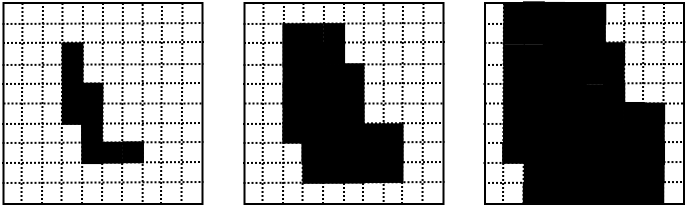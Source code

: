<?xml version="1.0" encoding="UTF-8"?>
<dia:diagram xmlns:dia="http://www.lysator.liu.se/~alla/dia/">
  <dia:layer name="Background" visible="true" active="true">
    <dia:object type="Standard - Box" version="0" id="O0">
      <dia:attribute name="obj_pos">
        <dia:point val="10.05,5"/>
      </dia:attribute>
      <dia:attribute name="obj_bb">
        <dia:rectangle val="10,4.95;20.05,15.1"/>
      </dia:attribute>
      <dia:attribute name="elem_corner">
        <dia:point val="10.05,5"/>
      </dia:attribute>
      <dia:attribute name="elem_width">
        <dia:real val="9.95"/>
      </dia:attribute>
      <dia:attribute name="elem_height">
        <dia:real val="10.05"/>
      </dia:attribute>
      <dia:attribute name="show_background">
        <dia:boolean val="true"/>
      </dia:attribute>
    </dia:object>
    <dia:object type="Standard - Line" version="0" id="O1">
      <dia:attribute name="obj_pos">
        <dia:point val="16.021,5"/>
      </dia:attribute>
      <dia:attribute name="obj_bb">
        <dia:rectangle val="15.921,4.95;16.072,15.1"/>
      </dia:attribute>
      <dia:attribute name="conn_endpoints">
        <dia:point val="16.021,5"/>
        <dia:point val="15.972,15.05"/>
      </dia:attribute>
      <dia:attribute name="numcp">
        <dia:int val="1"/>
      </dia:attribute>
      <dia:attribute name="line_style">
        <dia:enum val="4"/>
      </dia:attribute>
    </dia:object>
    <dia:object type="Standard - Line" version="0" id="O2">
      <dia:attribute name="obj_pos">
        <dia:point val="15.025,5"/>
      </dia:attribute>
      <dia:attribute name="obj_bb">
        <dia:rectangle val="14.925,4.95;15.075,15.15"/>
      </dia:attribute>
      <dia:attribute name="conn_endpoints">
        <dia:point val="15.025,5"/>
        <dia:point val="14.975,15.1"/>
      </dia:attribute>
      <dia:attribute name="numcp">
        <dia:int val="1"/>
      </dia:attribute>
      <dia:attribute name="line_style">
        <dia:enum val="4"/>
      </dia:attribute>
      <dia:connections>
        <dia:connection handle="0" to="O0" connection="1"/>
      </dia:connections>
    </dia:object>
    <dia:object type="Standard - Line" version="0" id="O3">
      <dia:attribute name="obj_pos">
        <dia:point val="17.007,5.05"/>
      </dia:attribute>
      <dia:attribute name="obj_bb">
        <dia:rectangle val="16.957,5.0;17.057,15.1"/>
      </dia:attribute>
      <dia:attribute name="conn_endpoints">
        <dia:point val="17.007,5.05"/>
        <dia:point val="17.007,15.05"/>
      </dia:attribute>
      <dia:attribute name="numcp">
        <dia:int val="1"/>
      </dia:attribute>
      <dia:attribute name="line_style">
        <dia:enum val="4"/>
      </dia:attribute>
    </dia:object>
    <dia:object type="Standard - Line" version="0" id="O4">
      <dia:attribute name="obj_pos">
        <dia:point val="17.975,4.95"/>
      </dia:attribute>
      <dia:attribute name="obj_bb">
        <dia:rectangle val="17.875,4.9;18.025,15.05"/>
      </dia:attribute>
      <dia:attribute name="conn_endpoints">
        <dia:point val="17.975,4.95"/>
        <dia:point val="17.925,15.0"/>
      </dia:attribute>
      <dia:attribute name="numcp">
        <dia:int val="1"/>
      </dia:attribute>
      <dia:attribute name="line_style">
        <dia:enum val="4"/>
      </dia:attribute>
    </dia:object>
    <dia:object type="Standard - Line" version="0" id="O5">
      <dia:attribute name="obj_pos">
        <dia:point val="19.0,5.0"/>
      </dia:attribute>
      <dia:attribute name="obj_bb">
        <dia:rectangle val="18.9,4.95;19.05,15.1"/>
      </dia:attribute>
      <dia:attribute name="conn_endpoints">
        <dia:point val="19.0,5.0"/>
        <dia:point val="18.95,15.05"/>
      </dia:attribute>
      <dia:attribute name="numcp">
        <dia:int val="1"/>
      </dia:attribute>
      <dia:attribute name="line_style">
        <dia:enum val="4"/>
      </dia:attribute>
    </dia:object>
    <dia:object type="Standard - Line" version="0" id="O6">
      <dia:attribute name="obj_pos">
        <dia:point val="14.025,4.95"/>
      </dia:attribute>
      <dia:attribute name="obj_bb">
        <dia:rectangle val="13.925,4.9;14.075,15.05"/>
      </dia:attribute>
      <dia:attribute name="conn_endpoints">
        <dia:point val="14.025,4.95"/>
        <dia:point val="13.975,15.0"/>
      </dia:attribute>
      <dia:attribute name="numcp">
        <dia:int val="1"/>
      </dia:attribute>
      <dia:attribute name="line_style">
        <dia:enum val="4"/>
      </dia:attribute>
    </dia:object>
    <dia:object type="Standard - Line" version="0" id="O7">
      <dia:attribute name="obj_pos">
        <dia:point val="13.0,5.0"/>
      </dia:attribute>
      <dia:attribute name="obj_bb">
        <dia:rectangle val="12.9,4.95;13.05,15.1"/>
      </dia:attribute>
      <dia:attribute name="conn_endpoints">
        <dia:point val="13.0,5.0"/>
        <dia:point val="12.95,15.05"/>
      </dia:attribute>
      <dia:attribute name="numcp">
        <dia:int val="1"/>
      </dia:attribute>
      <dia:attribute name="line_style">
        <dia:enum val="4"/>
      </dia:attribute>
    </dia:object>
    <dia:object type="Standard - Line" version="0" id="O8">
      <dia:attribute name="obj_pos">
        <dia:point val="12.025,4.95"/>
      </dia:attribute>
      <dia:attribute name="obj_bb">
        <dia:rectangle val="11.925,4.9;12.075,15.05"/>
      </dia:attribute>
      <dia:attribute name="conn_endpoints">
        <dia:point val="12.025,4.95"/>
        <dia:point val="11.975,15.0"/>
      </dia:attribute>
      <dia:attribute name="numcp">
        <dia:int val="1"/>
      </dia:attribute>
      <dia:attribute name="line_style">
        <dia:enum val="4"/>
      </dia:attribute>
    </dia:object>
    <dia:object type="Standard - Line" version="0" id="O9">
      <dia:attribute name="obj_pos">
        <dia:point val="11.0,5.0"/>
      </dia:attribute>
      <dia:attribute name="obj_bb">
        <dia:rectangle val="10.9,4.95;11.05,15.1"/>
      </dia:attribute>
      <dia:attribute name="conn_endpoints">
        <dia:point val="11.0,5.0"/>
        <dia:point val="10.95,15.05"/>
      </dia:attribute>
      <dia:attribute name="numcp">
        <dia:int val="1"/>
      </dia:attribute>
      <dia:attribute name="line_style">
        <dia:enum val="4"/>
      </dia:attribute>
    </dia:object>
    <dia:object type="Standard - Line" version="0" id="O10">
      <dia:attribute name="obj_pos">
        <dia:point val="10,6.05"/>
      </dia:attribute>
      <dia:attribute name="obj_bb">
        <dia:rectangle val="9.95,5.95;20.1,6.1"/>
      </dia:attribute>
      <dia:attribute name="conn_endpoints">
        <dia:point val="10,6.05"/>
        <dia:point val="20.05,6"/>
      </dia:attribute>
      <dia:attribute name="numcp">
        <dia:int val="1"/>
      </dia:attribute>
      <dia:attribute name="line_width">
        <dia:real val="0.1"/>
      </dia:attribute>
      <dia:attribute name="line_style">
        <dia:enum val="4"/>
      </dia:attribute>
    </dia:object>
    <dia:object type="Standard - Line" version="0" id="O11">
      <dia:attribute name="obj_pos">
        <dia:point val="10.025,7.0"/>
      </dia:attribute>
      <dia:attribute name="obj_bb">
        <dia:rectangle val="9.975,6.9;20.125,7.051"/>
      </dia:attribute>
      <dia:attribute name="conn_endpoints">
        <dia:point val="10.025,7.0"/>
        <dia:point val="20.075,6.95"/>
      </dia:attribute>
      <dia:attribute name="numcp">
        <dia:int val="1"/>
      </dia:attribute>
      <dia:attribute name="line_style">
        <dia:enum val="4"/>
      </dia:attribute>
    </dia:object>
    <dia:object type="Standard - Line" version="0" id="O12">
      <dia:attribute name="obj_pos">
        <dia:point val="10.0,8.1"/>
      </dia:attribute>
      <dia:attribute name="obj_bb">
        <dia:rectangle val="9.95,8;20.1,8.15"/>
      </dia:attribute>
      <dia:attribute name="conn_endpoints">
        <dia:point val="10.0,8.1"/>
        <dia:point val="20.05,8.05"/>
      </dia:attribute>
      <dia:attribute name="numcp">
        <dia:int val="1"/>
      </dia:attribute>
      <dia:attribute name="line_style">
        <dia:enum val="4"/>
      </dia:attribute>
    </dia:object>
    <dia:object type="Standard - Line" version="0" id="O13">
      <dia:attribute name="obj_pos">
        <dia:point val="9.975,9.05"/>
      </dia:attribute>
      <dia:attribute name="obj_bb">
        <dia:rectangle val="9.925,8.95;20.075,9.101"/>
      </dia:attribute>
      <dia:attribute name="conn_endpoints">
        <dia:point val="9.975,9.05"/>
        <dia:point val="20.025,9.0"/>
      </dia:attribute>
      <dia:attribute name="numcp">
        <dia:int val="1"/>
      </dia:attribute>
      <dia:attribute name="line_style">
        <dia:enum val="4"/>
      </dia:attribute>
    </dia:object>
    <dia:object type="Standard - Line" version="0" id="O14">
      <dia:attribute name="obj_pos">
        <dia:point val="10.05,10.025"/>
      </dia:attribute>
      <dia:attribute name="obj_bb">
        <dia:rectangle val="10,9.975;20.05,10.075"/>
      </dia:attribute>
      <dia:attribute name="conn_endpoints">
        <dia:point val="10.05,10.025"/>
        <dia:point val="20,10.025"/>
      </dia:attribute>
      <dia:attribute name="numcp">
        <dia:int val="1"/>
      </dia:attribute>
      <dia:attribute name="line_style">
        <dia:enum val="4"/>
      </dia:attribute>
      <dia:connections>
        <dia:connection handle="0" to="O0" connection="3"/>
        <dia:connection handle="1" to="O0" connection="4"/>
      </dia:connections>
    </dia:object>
    <dia:object type="Standard - Line" version="0" id="O15">
      <dia:attribute name="obj_pos">
        <dia:point val="9.975,11.05"/>
      </dia:attribute>
      <dia:attribute name="obj_bb">
        <dia:rectangle val="9.925,10.95;20.075,11.1"/>
      </dia:attribute>
      <dia:attribute name="conn_endpoints">
        <dia:point val="9.975,11.05"/>
        <dia:point val="20.025,11.0"/>
      </dia:attribute>
      <dia:attribute name="numcp">
        <dia:int val="1"/>
      </dia:attribute>
      <dia:attribute name="line_style">
        <dia:enum val="4"/>
      </dia:attribute>
    </dia:object>
    <dia:object type="Standard - Line" version="0" id="O16">
      <dia:attribute name="obj_pos">
        <dia:point val="10.0,12.0"/>
      </dia:attribute>
      <dia:attribute name="obj_bb">
        <dia:rectangle val="9.95,11.9;20.1,12.05"/>
      </dia:attribute>
      <dia:attribute name="conn_endpoints">
        <dia:point val="10.0,12.0"/>
        <dia:point val="20.05,11.95"/>
      </dia:attribute>
      <dia:attribute name="numcp">
        <dia:int val="1"/>
      </dia:attribute>
      <dia:attribute name="line_style">
        <dia:enum val="4"/>
      </dia:attribute>
    </dia:object>
    <dia:object type="Standard - Line" version="0" id="O17">
      <dia:attribute name="obj_pos">
        <dia:point val="9.975,13.0"/>
      </dia:attribute>
      <dia:attribute name="obj_bb">
        <dia:rectangle val="9.925,12.9;20.075,13.05"/>
      </dia:attribute>
      <dia:attribute name="conn_endpoints">
        <dia:point val="9.975,13.0"/>
        <dia:point val="20.025,12.95"/>
      </dia:attribute>
      <dia:attribute name="numcp">
        <dia:int val="1"/>
      </dia:attribute>
      <dia:attribute name="line_style">
        <dia:enum val="4"/>
      </dia:attribute>
    </dia:object>
    <dia:object type="Standard - Line" version="0" id="O18">
      <dia:attribute name="obj_pos">
        <dia:point val="10.0,14.0"/>
      </dia:attribute>
      <dia:attribute name="obj_bb">
        <dia:rectangle val="9.95,13.9;20.1,14.05"/>
      </dia:attribute>
      <dia:attribute name="conn_endpoints">
        <dia:point val="10.0,14.0"/>
        <dia:point val="20.05,13.95"/>
      </dia:attribute>
      <dia:attribute name="numcp">
        <dia:int val="1"/>
      </dia:attribute>
      <dia:attribute name="line_style">
        <dia:enum val="4"/>
      </dia:attribute>
    </dia:object>
    <dia:object type="Standard - Box" version="0" id="O19">
      <dia:attribute name="obj_pos">
        <dia:point val="14.003,9.035"/>
      </dia:attribute>
      <dia:attribute name="obj_bb">
        <dia:rectangle val="13.953,8.985;15.043,10.075"/>
      </dia:attribute>
      <dia:attribute name="elem_corner">
        <dia:point val="14.003,9.035"/>
      </dia:attribute>
      <dia:attribute name="elem_width">
        <dia:real val="0.99"/>
      </dia:attribute>
      <dia:attribute name="elem_height">
        <dia:real val="0.99"/>
      </dia:attribute>
      <dia:attribute name="border_width">
        <dia:real val="0.1"/>
      </dia:attribute>
      <dia:attribute name="inner_color">
        <dia:color val="#000000"/>
      </dia:attribute>
      <dia:attribute name="show_background">
        <dia:boolean val="true"/>
      </dia:attribute>
    </dia:object>
    <dia:object type="Standard - Box" version="0" id="O20">
      <dia:attribute name="obj_pos">
        <dia:point val="13.009,8.095"/>
      </dia:attribute>
      <dia:attribute name="obj_bb">
        <dia:rectangle val="12.959,8.045;14.049,9.135"/>
      </dia:attribute>
      <dia:attribute name="elem_corner">
        <dia:point val="13.009,8.095"/>
      </dia:attribute>
      <dia:attribute name="elem_width">
        <dia:real val="0.99"/>
      </dia:attribute>
      <dia:attribute name="elem_height">
        <dia:real val="0.99"/>
      </dia:attribute>
      <dia:attribute name="border_width">
        <dia:real val="0.1"/>
      </dia:attribute>
      <dia:attribute name="inner_color">
        <dia:color val="#000000"/>
      </dia:attribute>
      <dia:attribute name="show_background">
        <dia:boolean val="true"/>
      </dia:attribute>
    </dia:object>
    <dia:object type="Standard - Box" version="0" id="O21">
      <dia:attribute name="obj_pos">
        <dia:point val="13.02,9.064"/>
      </dia:attribute>
      <dia:attribute name="obj_bb">
        <dia:rectangle val="12.97,9.014;14.06,10.104"/>
      </dia:attribute>
      <dia:attribute name="elem_corner">
        <dia:point val="13.02,9.064"/>
      </dia:attribute>
      <dia:attribute name="elem_width">
        <dia:real val="0.99"/>
      </dia:attribute>
      <dia:attribute name="elem_height">
        <dia:real val="0.99"/>
      </dia:attribute>
      <dia:attribute name="border_width">
        <dia:real val="0.1"/>
      </dia:attribute>
      <dia:attribute name="inner_color">
        <dia:color val="#000000"/>
      </dia:attribute>
      <dia:attribute name="show_background">
        <dia:boolean val="true"/>
      </dia:attribute>
    </dia:object>
    <dia:object type="Standard - Box" version="0" id="O22">
      <dia:attribute name="obj_pos">
        <dia:point val="13.009,10.054"/>
      </dia:attribute>
      <dia:attribute name="obj_bb">
        <dia:rectangle val="12.959,10.004;14.049,11.094"/>
      </dia:attribute>
      <dia:attribute name="elem_corner">
        <dia:point val="13.009,10.054"/>
      </dia:attribute>
      <dia:attribute name="elem_width">
        <dia:real val="0.99"/>
      </dia:attribute>
      <dia:attribute name="elem_height">
        <dia:real val="0.99"/>
      </dia:attribute>
      <dia:attribute name="border_width">
        <dia:real val="0.1"/>
      </dia:attribute>
      <dia:attribute name="inner_color">
        <dia:color val="#000000"/>
      </dia:attribute>
      <dia:attribute name="show_background">
        <dia:boolean val="true"/>
      </dia:attribute>
    </dia:object>
    <dia:object type="Standard - Box" version="0" id="O23">
      <dia:attribute name="obj_pos">
        <dia:point val="13.988,10.054"/>
      </dia:attribute>
      <dia:attribute name="obj_bb">
        <dia:rectangle val="13.938,10.004;15.028,11.094"/>
      </dia:attribute>
      <dia:attribute name="elem_corner">
        <dia:point val="13.988,10.054"/>
      </dia:attribute>
      <dia:attribute name="elem_width">
        <dia:real val="0.99"/>
      </dia:attribute>
      <dia:attribute name="elem_height">
        <dia:real val="0.99"/>
      </dia:attribute>
      <dia:attribute name="border_width">
        <dia:real val="0.1"/>
      </dia:attribute>
      <dia:attribute name="inner_color">
        <dia:color val="#000000"/>
      </dia:attribute>
      <dia:attribute name="show_background">
        <dia:boolean val="true"/>
      </dia:attribute>
    </dia:object>
    <dia:object type="Standard - Box" version="0" id="O24">
      <dia:attribute name="obj_pos">
        <dia:point val="13.977,10.979"/>
      </dia:attribute>
      <dia:attribute name="obj_bb">
        <dia:rectangle val="13.927,10.929;15.018,12.02"/>
      </dia:attribute>
      <dia:attribute name="elem_corner">
        <dia:point val="13.977,10.979"/>
      </dia:attribute>
      <dia:attribute name="elem_width">
        <dia:real val="0.99"/>
      </dia:attribute>
      <dia:attribute name="elem_height">
        <dia:real val="0.99"/>
      </dia:attribute>
      <dia:attribute name="border_width">
        <dia:real val="0.1"/>
      </dia:attribute>
      <dia:attribute name="inner_color">
        <dia:color val="#000000"/>
      </dia:attribute>
      <dia:attribute name="show_background">
        <dia:boolean val="true"/>
      </dia:attribute>
    </dia:object>
    <dia:object type="Standard - Box" version="0" id="O25">
      <dia:attribute name="obj_pos">
        <dia:point val="13.988,12.013"/>
      </dia:attribute>
      <dia:attribute name="obj_bb">
        <dia:rectangle val="13.938,11.963;15.028,13.053"/>
      </dia:attribute>
      <dia:attribute name="elem_corner">
        <dia:point val="13.988,12.013"/>
      </dia:attribute>
      <dia:attribute name="elem_width">
        <dia:real val="0.99"/>
      </dia:attribute>
      <dia:attribute name="elem_height">
        <dia:real val="0.99"/>
      </dia:attribute>
      <dia:attribute name="border_width">
        <dia:real val="0.1"/>
      </dia:attribute>
      <dia:attribute name="inner_color">
        <dia:color val="#000000"/>
      </dia:attribute>
      <dia:attribute name="show_background">
        <dia:boolean val="true"/>
      </dia:attribute>
    </dia:object>
    <dia:object type="Standard - Box" version="0" id="O26">
      <dia:attribute name="obj_pos">
        <dia:point val="14.968,11.991"/>
      </dia:attribute>
      <dia:attribute name="obj_bb">
        <dia:rectangle val="14.918,11.941;16.008,13.031"/>
      </dia:attribute>
      <dia:attribute name="elem_corner">
        <dia:point val="14.968,11.991"/>
      </dia:attribute>
      <dia:attribute name="elem_width">
        <dia:real val="0.99"/>
      </dia:attribute>
      <dia:attribute name="elem_height">
        <dia:real val="0.99"/>
      </dia:attribute>
      <dia:attribute name="border_width">
        <dia:real val="0.1"/>
      </dia:attribute>
      <dia:attribute name="inner_color">
        <dia:color val="#000000"/>
      </dia:attribute>
      <dia:attribute name="show_background">
        <dia:boolean val="true"/>
      </dia:attribute>
    </dia:object>
    <dia:object type="Standard - Box" version="0" id="O27">
      <dia:attribute name="obj_pos">
        <dia:point val="16.033,11.97"/>
      </dia:attribute>
      <dia:attribute name="obj_bb">
        <dia:rectangle val="15.983,11.919;17.073,13.01"/>
      </dia:attribute>
      <dia:attribute name="elem_corner">
        <dia:point val="16.033,11.97"/>
      </dia:attribute>
      <dia:attribute name="elem_width">
        <dia:real val="0.99"/>
      </dia:attribute>
      <dia:attribute name="elem_height">
        <dia:real val="0.99"/>
      </dia:attribute>
      <dia:attribute name="border_width">
        <dia:real val="0.1"/>
      </dia:attribute>
      <dia:attribute name="inner_color">
        <dia:color val="#000000"/>
      </dia:attribute>
      <dia:attribute name="show_background">
        <dia:boolean val="true"/>
      </dia:attribute>
    </dia:object>
    <dia:object type="Standard - Box" version="0" id="O28">
      <dia:attribute name="obj_pos">
        <dia:point val="13.009,7.019"/>
      </dia:attribute>
      <dia:attribute name="obj_bb">
        <dia:rectangle val="12.959,6.969;14.049,8.059"/>
      </dia:attribute>
      <dia:attribute name="elem_corner">
        <dia:point val="13.009,7.019"/>
      </dia:attribute>
      <dia:attribute name="elem_width">
        <dia:real val="0.99"/>
      </dia:attribute>
      <dia:attribute name="elem_height">
        <dia:real val="0.99"/>
      </dia:attribute>
      <dia:attribute name="border_width">
        <dia:real val="0.1"/>
      </dia:attribute>
      <dia:attribute name="inner_color">
        <dia:color val="#000000"/>
      </dia:attribute>
      <dia:attribute name="show_background">
        <dia:boolean val="true"/>
      </dia:attribute>
    </dia:object>
    <dia:object type="Standard - Box" version="0" id="O29">
      <dia:attribute name="obj_pos">
        <dia:point val="22.1,5"/>
      </dia:attribute>
      <dia:attribute name="obj_bb">
        <dia:rectangle val="22.05,4.95;32.1,15.1"/>
      </dia:attribute>
      <dia:attribute name="elem_corner">
        <dia:point val="22.1,5"/>
      </dia:attribute>
      <dia:attribute name="elem_width">
        <dia:real val="9.95"/>
      </dia:attribute>
      <dia:attribute name="elem_height">
        <dia:real val="10.05"/>
      </dia:attribute>
      <dia:attribute name="show_background">
        <dia:boolean val="true"/>
      </dia:attribute>
    </dia:object>
    <dia:object type="Standard - Line" version="0" id="O30">
      <dia:attribute name="obj_pos">
        <dia:point val="28.072,5"/>
      </dia:attribute>
      <dia:attribute name="obj_bb">
        <dia:rectangle val="27.971,4.95;28.122,15.1"/>
      </dia:attribute>
      <dia:attribute name="conn_endpoints">
        <dia:point val="28.072,5"/>
        <dia:point val="28.021,15.05"/>
      </dia:attribute>
      <dia:attribute name="numcp">
        <dia:int val="1"/>
      </dia:attribute>
      <dia:attribute name="line_style">
        <dia:enum val="4"/>
      </dia:attribute>
    </dia:object>
    <dia:object type="Standard - Line" version="0" id="O31">
      <dia:attribute name="obj_pos">
        <dia:point val="27.075,5"/>
      </dia:attribute>
      <dia:attribute name="obj_bb">
        <dia:rectangle val="27.025,4.95;27.125,15.1"/>
      </dia:attribute>
      <dia:attribute name="conn_endpoints">
        <dia:point val="27.075,5"/>
        <dia:point val="27.075,15.05"/>
      </dia:attribute>
      <dia:attribute name="numcp">
        <dia:int val="1"/>
      </dia:attribute>
      <dia:attribute name="line_style">
        <dia:enum val="4"/>
      </dia:attribute>
      <dia:connections>
        <dia:connection handle="0" to="O29" connection="1"/>
        <dia:connection handle="1" to="O29" connection="6"/>
      </dia:connections>
    </dia:object>
    <dia:object type="Standard - Line" version="0" id="O32">
      <dia:attribute name="obj_pos">
        <dia:point val="29.057,5.05"/>
      </dia:attribute>
      <dia:attribute name="obj_bb">
        <dia:rectangle val="29.007,5.0;29.107,15.1"/>
      </dia:attribute>
      <dia:attribute name="conn_endpoints">
        <dia:point val="29.057,5.05"/>
        <dia:point val="29.057,15.05"/>
      </dia:attribute>
      <dia:attribute name="numcp">
        <dia:int val="1"/>
      </dia:attribute>
      <dia:attribute name="line_style">
        <dia:enum val="4"/>
      </dia:attribute>
    </dia:object>
    <dia:object type="Standard - Line" version="0" id="O33">
      <dia:attribute name="obj_pos">
        <dia:point val="30.025,4.95"/>
      </dia:attribute>
      <dia:attribute name="obj_bb">
        <dia:rectangle val="29.925,4.9;30.075,15.05"/>
      </dia:attribute>
      <dia:attribute name="conn_endpoints">
        <dia:point val="30.025,4.95"/>
        <dia:point val="29.975,15.0"/>
      </dia:attribute>
      <dia:attribute name="numcp">
        <dia:int val="1"/>
      </dia:attribute>
      <dia:attribute name="line_style">
        <dia:enum val="4"/>
      </dia:attribute>
    </dia:object>
    <dia:object type="Standard - Line" version="0" id="O34">
      <dia:attribute name="obj_pos">
        <dia:point val="31.05,5.0"/>
      </dia:attribute>
      <dia:attribute name="obj_bb">
        <dia:rectangle val="30.95,4.95;31.1,15.1"/>
      </dia:attribute>
      <dia:attribute name="conn_endpoints">
        <dia:point val="31.05,5.0"/>
        <dia:point val="31.0,15.05"/>
      </dia:attribute>
      <dia:attribute name="numcp">
        <dia:int val="1"/>
      </dia:attribute>
      <dia:attribute name="line_style">
        <dia:enum val="4"/>
      </dia:attribute>
    </dia:object>
    <dia:object type="Standard - Line" version="0" id="O35">
      <dia:attribute name="obj_pos">
        <dia:point val="26.075,4.95"/>
      </dia:attribute>
      <dia:attribute name="obj_bb">
        <dia:rectangle val="25.975,4.9;26.125,15.05"/>
      </dia:attribute>
      <dia:attribute name="conn_endpoints">
        <dia:point val="26.075,4.95"/>
        <dia:point val="26.025,15.0"/>
      </dia:attribute>
      <dia:attribute name="numcp">
        <dia:int val="1"/>
      </dia:attribute>
      <dia:attribute name="line_style">
        <dia:enum val="4"/>
      </dia:attribute>
    </dia:object>
    <dia:object type="Standard - Line" version="0" id="O36">
      <dia:attribute name="obj_pos">
        <dia:point val="25.05,5.0"/>
      </dia:attribute>
      <dia:attribute name="obj_bb">
        <dia:rectangle val="24.95,4.95;25.1,15.1"/>
      </dia:attribute>
      <dia:attribute name="conn_endpoints">
        <dia:point val="25.05,5.0"/>
        <dia:point val="25.0,15.05"/>
      </dia:attribute>
      <dia:attribute name="numcp">
        <dia:int val="1"/>
      </dia:attribute>
      <dia:attribute name="line_style">
        <dia:enum val="4"/>
      </dia:attribute>
    </dia:object>
    <dia:object type="Standard - Line" version="0" id="O37">
      <dia:attribute name="obj_pos">
        <dia:point val="24.075,4.95"/>
      </dia:attribute>
      <dia:attribute name="obj_bb">
        <dia:rectangle val="23.975,4.9;24.125,15.05"/>
      </dia:attribute>
      <dia:attribute name="conn_endpoints">
        <dia:point val="24.075,4.95"/>
        <dia:point val="24.025,15.0"/>
      </dia:attribute>
      <dia:attribute name="numcp">
        <dia:int val="1"/>
      </dia:attribute>
      <dia:attribute name="line_style">
        <dia:enum val="4"/>
      </dia:attribute>
    </dia:object>
    <dia:object type="Standard - Line" version="0" id="O38">
      <dia:attribute name="obj_pos">
        <dia:point val="23.05,5.0"/>
      </dia:attribute>
      <dia:attribute name="obj_bb">
        <dia:rectangle val="22.95,4.95;23.1,15.1"/>
      </dia:attribute>
      <dia:attribute name="conn_endpoints">
        <dia:point val="23.05,5.0"/>
        <dia:point val="23.0,15.05"/>
      </dia:attribute>
      <dia:attribute name="numcp">
        <dia:int val="1"/>
      </dia:attribute>
      <dia:attribute name="line_style">
        <dia:enum val="4"/>
      </dia:attribute>
    </dia:object>
    <dia:object type="Standard - Line" version="0" id="O39">
      <dia:attribute name="obj_pos">
        <dia:point val="22.05,6.05"/>
      </dia:attribute>
      <dia:attribute name="obj_bb">
        <dia:rectangle val="22.0,5.95;32.15,6.1"/>
      </dia:attribute>
      <dia:attribute name="conn_endpoints">
        <dia:point val="22.05,6.05"/>
        <dia:point val="32.1,6"/>
      </dia:attribute>
      <dia:attribute name="numcp">
        <dia:int val="1"/>
      </dia:attribute>
      <dia:attribute name="line_width">
        <dia:real val="0.1"/>
      </dia:attribute>
      <dia:attribute name="line_style">
        <dia:enum val="4"/>
      </dia:attribute>
    </dia:object>
    <dia:object type="Standard - Line" version="0" id="O40">
      <dia:attribute name="obj_pos">
        <dia:point val="22.075,7.0"/>
      </dia:attribute>
      <dia:attribute name="obj_bb">
        <dia:rectangle val="22.025,6.9;32.175,7.051"/>
      </dia:attribute>
      <dia:attribute name="conn_endpoints">
        <dia:point val="22.075,7.0"/>
        <dia:point val="32.125,6.95"/>
      </dia:attribute>
      <dia:attribute name="numcp">
        <dia:int val="1"/>
      </dia:attribute>
      <dia:attribute name="line_style">
        <dia:enum val="4"/>
      </dia:attribute>
    </dia:object>
    <dia:object type="Standard - Line" version="0" id="O41">
      <dia:attribute name="obj_pos">
        <dia:point val="22.05,8.1"/>
      </dia:attribute>
      <dia:attribute name="obj_bb">
        <dia:rectangle val="22,8;32.15,8.15"/>
      </dia:attribute>
      <dia:attribute name="conn_endpoints">
        <dia:point val="22.05,8.1"/>
        <dia:point val="32.1,8.05"/>
      </dia:attribute>
      <dia:attribute name="numcp">
        <dia:int val="1"/>
      </dia:attribute>
      <dia:attribute name="line_style">
        <dia:enum val="4"/>
      </dia:attribute>
    </dia:object>
    <dia:object type="Standard - Line" version="0" id="O42">
      <dia:attribute name="obj_pos">
        <dia:point val="22.025,9.05"/>
      </dia:attribute>
      <dia:attribute name="obj_bb">
        <dia:rectangle val="21.975,8.95;32.125,9.101"/>
      </dia:attribute>
      <dia:attribute name="conn_endpoints">
        <dia:point val="22.025,9.05"/>
        <dia:point val="32.075,9.0"/>
      </dia:attribute>
      <dia:attribute name="numcp">
        <dia:int val="1"/>
      </dia:attribute>
      <dia:attribute name="line_style">
        <dia:enum val="4"/>
      </dia:attribute>
    </dia:object>
    <dia:object type="Standard - Line" version="0" id="O43">
      <dia:attribute name="obj_pos">
        <dia:point val="22.1,10.025"/>
      </dia:attribute>
      <dia:attribute name="obj_bb">
        <dia:rectangle val="22.05,9.975;32.1,10.075"/>
      </dia:attribute>
      <dia:attribute name="conn_endpoints">
        <dia:point val="22.1,10.025"/>
        <dia:point val="32.05,10.025"/>
      </dia:attribute>
      <dia:attribute name="numcp">
        <dia:int val="1"/>
      </dia:attribute>
      <dia:attribute name="line_style">
        <dia:enum val="4"/>
      </dia:attribute>
      <dia:connections>
        <dia:connection handle="0" to="O29" connection="3"/>
        <dia:connection handle="1" to="O29" connection="4"/>
      </dia:connections>
    </dia:object>
    <dia:object type="Standard - Line" version="0" id="O44">
      <dia:attribute name="obj_pos">
        <dia:point val="22.025,11.05"/>
      </dia:attribute>
      <dia:attribute name="obj_bb">
        <dia:rectangle val="21.975,10.95;32.125,11.1"/>
      </dia:attribute>
      <dia:attribute name="conn_endpoints">
        <dia:point val="22.025,11.05"/>
        <dia:point val="32.075,11.0"/>
      </dia:attribute>
      <dia:attribute name="numcp">
        <dia:int val="1"/>
      </dia:attribute>
      <dia:attribute name="line_style">
        <dia:enum val="4"/>
      </dia:attribute>
    </dia:object>
    <dia:object type="Standard - Line" version="0" id="O45">
      <dia:attribute name="obj_pos">
        <dia:point val="22.05,12.0"/>
      </dia:attribute>
      <dia:attribute name="obj_bb">
        <dia:rectangle val="22,11.9;32.15,12.05"/>
      </dia:attribute>
      <dia:attribute name="conn_endpoints">
        <dia:point val="22.05,12.0"/>
        <dia:point val="32.1,11.95"/>
      </dia:attribute>
      <dia:attribute name="numcp">
        <dia:int val="1"/>
      </dia:attribute>
      <dia:attribute name="line_style">
        <dia:enum val="4"/>
      </dia:attribute>
    </dia:object>
    <dia:object type="Standard - Line" version="0" id="O46">
      <dia:attribute name="obj_pos">
        <dia:point val="22.025,13.0"/>
      </dia:attribute>
      <dia:attribute name="obj_bb">
        <dia:rectangle val="21.975,12.9;32.125,13.05"/>
      </dia:attribute>
      <dia:attribute name="conn_endpoints">
        <dia:point val="22.025,13.0"/>
        <dia:point val="32.075,12.95"/>
      </dia:attribute>
      <dia:attribute name="numcp">
        <dia:int val="1"/>
      </dia:attribute>
      <dia:attribute name="line_style">
        <dia:enum val="4"/>
      </dia:attribute>
    </dia:object>
    <dia:object type="Standard - Line" version="0" id="O47">
      <dia:attribute name="obj_pos">
        <dia:point val="22.05,14.0"/>
      </dia:attribute>
      <dia:attribute name="obj_bb">
        <dia:rectangle val="22,13.9;32.15,14.05"/>
      </dia:attribute>
      <dia:attribute name="conn_endpoints">
        <dia:point val="22.05,14.0"/>
        <dia:point val="32.1,13.95"/>
      </dia:attribute>
      <dia:attribute name="numcp">
        <dia:int val="1"/>
      </dia:attribute>
      <dia:attribute name="line_style">
        <dia:enum val="4"/>
      </dia:attribute>
    </dia:object>
    <dia:object type="Standard - Box" version="0" id="O48">
      <dia:attribute name="obj_pos">
        <dia:point val="26.053,9.035"/>
      </dia:attribute>
      <dia:attribute name="obj_bb">
        <dia:rectangle val="26.003,8.985;27.093,10.075"/>
      </dia:attribute>
      <dia:attribute name="elem_corner">
        <dia:point val="26.053,9.035"/>
      </dia:attribute>
      <dia:attribute name="elem_width">
        <dia:real val="0.99"/>
      </dia:attribute>
      <dia:attribute name="elem_height">
        <dia:real val="0.99"/>
      </dia:attribute>
      <dia:attribute name="border_width">
        <dia:real val="0.1"/>
      </dia:attribute>
      <dia:attribute name="inner_color">
        <dia:color val="#000000"/>
      </dia:attribute>
      <dia:attribute name="show_background">
        <dia:boolean val="true"/>
      </dia:attribute>
    </dia:object>
    <dia:object type="Standard - Box" version="0" id="O49">
      <dia:attribute name="obj_pos">
        <dia:point val="25.059,8.095"/>
      </dia:attribute>
      <dia:attribute name="obj_bb">
        <dia:rectangle val="25.009,8.045;26.099,9.135"/>
      </dia:attribute>
      <dia:attribute name="elem_corner">
        <dia:point val="25.059,8.095"/>
      </dia:attribute>
      <dia:attribute name="elem_width">
        <dia:real val="0.99"/>
      </dia:attribute>
      <dia:attribute name="elem_height">
        <dia:real val="0.99"/>
      </dia:attribute>
      <dia:attribute name="border_width">
        <dia:real val="0.1"/>
      </dia:attribute>
      <dia:attribute name="inner_color">
        <dia:color val="#000000"/>
      </dia:attribute>
      <dia:attribute name="show_background">
        <dia:boolean val="true"/>
      </dia:attribute>
    </dia:object>
    <dia:object type="Standard - Box" version="0" id="O50">
      <dia:attribute name="obj_pos">
        <dia:point val="25.07,9.064"/>
      </dia:attribute>
      <dia:attribute name="obj_bb">
        <dia:rectangle val="25.02,9.014;26.11,10.104"/>
      </dia:attribute>
      <dia:attribute name="elem_corner">
        <dia:point val="25.07,9.064"/>
      </dia:attribute>
      <dia:attribute name="elem_width">
        <dia:real val="0.99"/>
      </dia:attribute>
      <dia:attribute name="elem_height">
        <dia:real val="0.99"/>
      </dia:attribute>
      <dia:attribute name="border_width">
        <dia:real val="0.1"/>
      </dia:attribute>
      <dia:attribute name="inner_color">
        <dia:color val="#000000"/>
      </dia:attribute>
      <dia:attribute name="show_background">
        <dia:boolean val="true"/>
      </dia:attribute>
    </dia:object>
    <dia:object type="Standard - Box" version="0" id="O51">
      <dia:attribute name="obj_pos">
        <dia:point val="25.059,10.054"/>
      </dia:attribute>
      <dia:attribute name="obj_bb">
        <dia:rectangle val="25.009,10.004;26.099,11.094"/>
      </dia:attribute>
      <dia:attribute name="elem_corner">
        <dia:point val="25.059,10.054"/>
      </dia:attribute>
      <dia:attribute name="elem_width">
        <dia:real val="0.99"/>
      </dia:attribute>
      <dia:attribute name="elem_height">
        <dia:real val="0.99"/>
      </dia:attribute>
      <dia:attribute name="border_width">
        <dia:real val="0.1"/>
      </dia:attribute>
      <dia:attribute name="inner_color">
        <dia:color val="#000000"/>
      </dia:attribute>
      <dia:attribute name="show_background">
        <dia:boolean val="true"/>
      </dia:attribute>
    </dia:object>
    <dia:object type="Standard - Box" version="0" id="O52">
      <dia:attribute name="obj_pos">
        <dia:point val="26.038,10.054"/>
      </dia:attribute>
      <dia:attribute name="obj_bb">
        <dia:rectangle val="25.988,10.004;27.078,11.094"/>
      </dia:attribute>
      <dia:attribute name="elem_corner">
        <dia:point val="26.038,10.054"/>
      </dia:attribute>
      <dia:attribute name="elem_width">
        <dia:real val="0.99"/>
      </dia:attribute>
      <dia:attribute name="elem_height">
        <dia:real val="0.99"/>
      </dia:attribute>
      <dia:attribute name="border_width">
        <dia:real val="0.1"/>
      </dia:attribute>
      <dia:attribute name="inner_color">
        <dia:color val="#000000"/>
      </dia:attribute>
      <dia:attribute name="show_background">
        <dia:boolean val="true"/>
      </dia:attribute>
    </dia:object>
    <dia:object type="Standard - Box" version="0" id="O53">
      <dia:attribute name="obj_pos">
        <dia:point val="26.027,10.979"/>
      </dia:attribute>
      <dia:attribute name="obj_bb">
        <dia:rectangle val="25.977,10.929;27.068,12.02"/>
      </dia:attribute>
      <dia:attribute name="elem_corner">
        <dia:point val="26.027,10.979"/>
      </dia:attribute>
      <dia:attribute name="elem_width">
        <dia:real val="0.99"/>
      </dia:attribute>
      <dia:attribute name="elem_height">
        <dia:real val="0.99"/>
      </dia:attribute>
      <dia:attribute name="border_width">
        <dia:real val="0.1"/>
      </dia:attribute>
      <dia:attribute name="inner_color">
        <dia:color val="#000000"/>
      </dia:attribute>
      <dia:attribute name="show_background">
        <dia:boolean val="true"/>
      </dia:attribute>
    </dia:object>
    <dia:object type="Standard - Box" version="0" id="O54">
      <dia:attribute name="obj_pos">
        <dia:point val="26.038,12.013"/>
      </dia:attribute>
      <dia:attribute name="obj_bb">
        <dia:rectangle val="25.988,11.963;27.078,13.053"/>
      </dia:attribute>
      <dia:attribute name="elem_corner">
        <dia:point val="26.038,12.013"/>
      </dia:attribute>
      <dia:attribute name="elem_width">
        <dia:real val="0.99"/>
      </dia:attribute>
      <dia:attribute name="elem_height">
        <dia:real val="0.99"/>
      </dia:attribute>
      <dia:attribute name="border_width">
        <dia:real val="0.1"/>
      </dia:attribute>
      <dia:attribute name="inner_color">
        <dia:color val="#000000"/>
      </dia:attribute>
      <dia:attribute name="show_background">
        <dia:boolean val="true"/>
      </dia:attribute>
    </dia:object>
    <dia:object type="Standard - Box" version="0" id="O55">
      <dia:attribute name="obj_pos">
        <dia:point val="27.018,11.991"/>
      </dia:attribute>
      <dia:attribute name="obj_bb">
        <dia:rectangle val="26.968,11.941;28.058,13.031"/>
      </dia:attribute>
      <dia:attribute name="elem_corner">
        <dia:point val="27.018,11.991"/>
      </dia:attribute>
      <dia:attribute name="elem_width">
        <dia:real val="0.99"/>
      </dia:attribute>
      <dia:attribute name="elem_height">
        <dia:real val="0.99"/>
      </dia:attribute>
      <dia:attribute name="border_width">
        <dia:real val="0.1"/>
      </dia:attribute>
      <dia:attribute name="inner_color">
        <dia:color val="#000000"/>
      </dia:attribute>
      <dia:attribute name="show_background">
        <dia:boolean val="true"/>
      </dia:attribute>
    </dia:object>
    <dia:object type="Standard - Box" version="0" id="O56">
      <dia:attribute name="obj_pos">
        <dia:point val="28.083,11.97"/>
      </dia:attribute>
      <dia:attribute name="obj_bb">
        <dia:rectangle val="28.033,11.919;29.123,13.01"/>
      </dia:attribute>
      <dia:attribute name="elem_corner">
        <dia:point val="28.083,11.97"/>
      </dia:attribute>
      <dia:attribute name="elem_width">
        <dia:real val="0.99"/>
      </dia:attribute>
      <dia:attribute name="elem_height">
        <dia:real val="0.99"/>
      </dia:attribute>
      <dia:attribute name="border_width">
        <dia:real val="0.1"/>
      </dia:attribute>
      <dia:attribute name="inner_color">
        <dia:color val="#000000"/>
      </dia:attribute>
      <dia:attribute name="show_background">
        <dia:boolean val="true"/>
      </dia:attribute>
    </dia:object>
    <dia:object type="Standard - Box" version="0" id="O57">
      <dia:attribute name="obj_pos">
        <dia:point val="25.059,7.019"/>
      </dia:attribute>
      <dia:attribute name="obj_bb">
        <dia:rectangle val="25.009,6.969;26.099,8.059"/>
      </dia:attribute>
      <dia:attribute name="elem_corner">
        <dia:point val="25.059,7.019"/>
      </dia:attribute>
      <dia:attribute name="elem_width">
        <dia:real val="0.99"/>
      </dia:attribute>
      <dia:attribute name="elem_height">
        <dia:real val="0.99"/>
      </dia:attribute>
      <dia:attribute name="border_width">
        <dia:real val="0.1"/>
      </dia:attribute>
      <dia:attribute name="inner_color">
        <dia:color val="#000000"/>
      </dia:attribute>
      <dia:attribute name="show_background">
        <dia:boolean val="true"/>
      </dia:attribute>
    </dia:object>
    <dia:object type="Standard - Box" version="0" id="O58">
      <dia:attribute name="obj_pos">
        <dia:point val="34.125,5"/>
      </dia:attribute>
      <dia:attribute name="obj_bb">
        <dia:rectangle val="34.075,4.95;44.125,15.1"/>
      </dia:attribute>
      <dia:attribute name="elem_corner">
        <dia:point val="34.125,5"/>
      </dia:attribute>
      <dia:attribute name="elem_width">
        <dia:real val="9.95"/>
      </dia:attribute>
      <dia:attribute name="elem_height">
        <dia:real val="10.05"/>
      </dia:attribute>
      <dia:attribute name="show_background">
        <dia:boolean val="true"/>
      </dia:attribute>
    </dia:object>
    <dia:object type="Standard - Line" version="0" id="O59">
      <dia:attribute name="obj_pos">
        <dia:point val="40.096,5"/>
      </dia:attribute>
      <dia:attribute name="obj_bb">
        <dia:rectangle val="39.996,4.95;40.147,15.1"/>
      </dia:attribute>
      <dia:attribute name="conn_endpoints">
        <dia:point val="40.096,5"/>
        <dia:point val="40.047,15.05"/>
      </dia:attribute>
      <dia:attribute name="numcp">
        <dia:int val="1"/>
      </dia:attribute>
      <dia:attribute name="line_style">
        <dia:enum val="4"/>
      </dia:attribute>
    </dia:object>
    <dia:object type="Standard - Line" version="0" id="O60">
      <dia:attribute name="obj_pos">
        <dia:point val="39.1,5"/>
      </dia:attribute>
      <dia:attribute name="obj_bb">
        <dia:rectangle val="39.05,4.95;39.15,15.1"/>
      </dia:attribute>
      <dia:attribute name="conn_endpoints">
        <dia:point val="39.1,5"/>
        <dia:point val="39.1,15.05"/>
      </dia:attribute>
      <dia:attribute name="numcp">
        <dia:int val="1"/>
      </dia:attribute>
      <dia:attribute name="line_style">
        <dia:enum val="4"/>
      </dia:attribute>
      <dia:connections>
        <dia:connection handle="0" to="O58" connection="1"/>
        <dia:connection handle="1" to="O58" connection="6"/>
      </dia:connections>
    </dia:object>
    <dia:object type="Standard - Line" version="0" id="O61">
      <dia:attribute name="obj_pos">
        <dia:point val="41.082,5.05"/>
      </dia:attribute>
      <dia:attribute name="obj_bb">
        <dia:rectangle val="41.032,5.0;41.132,15.1"/>
      </dia:attribute>
      <dia:attribute name="conn_endpoints">
        <dia:point val="41.082,5.05"/>
        <dia:point val="41.082,15.05"/>
      </dia:attribute>
      <dia:attribute name="numcp">
        <dia:int val="1"/>
      </dia:attribute>
      <dia:attribute name="line_style">
        <dia:enum val="4"/>
      </dia:attribute>
    </dia:object>
    <dia:object type="Standard - Line" version="0" id="O62">
      <dia:attribute name="obj_pos">
        <dia:point val="42.05,4.95"/>
      </dia:attribute>
      <dia:attribute name="obj_bb">
        <dia:rectangle val="41.95,4.9;42.1,15.05"/>
      </dia:attribute>
      <dia:attribute name="conn_endpoints">
        <dia:point val="42.05,4.95"/>
        <dia:point val="42.0,15.0"/>
      </dia:attribute>
      <dia:attribute name="numcp">
        <dia:int val="1"/>
      </dia:attribute>
      <dia:attribute name="line_style">
        <dia:enum val="4"/>
      </dia:attribute>
    </dia:object>
    <dia:object type="Standard - Line" version="0" id="O63">
      <dia:attribute name="obj_pos">
        <dia:point val="43.075,5.0"/>
      </dia:attribute>
      <dia:attribute name="obj_bb">
        <dia:rectangle val="42.975,4.95;43.125,15.1"/>
      </dia:attribute>
      <dia:attribute name="conn_endpoints">
        <dia:point val="43.075,5.0"/>
        <dia:point val="43.025,15.05"/>
      </dia:attribute>
      <dia:attribute name="numcp">
        <dia:int val="1"/>
      </dia:attribute>
      <dia:attribute name="line_style">
        <dia:enum val="4"/>
      </dia:attribute>
    </dia:object>
    <dia:object type="Standard - Line" version="0" id="O64">
      <dia:attribute name="obj_pos">
        <dia:point val="38.1,4.95"/>
      </dia:attribute>
      <dia:attribute name="obj_bb">
        <dia:rectangle val="38.0,4.9;38.15,15.05"/>
      </dia:attribute>
      <dia:attribute name="conn_endpoints">
        <dia:point val="38.1,4.95"/>
        <dia:point val="38.05,15.0"/>
      </dia:attribute>
      <dia:attribute name="numcp">
        <dia:int val="1"/>
      </dia:attribute>
      <dia:attribute name="line_style">
        <dia:enum val="4"/>
      </dia:attribute>
    </dia:object>
    <dia:object type="Standard - Line" version="0" id="O65">
      <dia:attribute name="obj_pos">
        <dia:point val="37.075,5.0"/>
      </dia:attribute>
      <dia:attribute name="obj_bb">
        <dia:rectangle val="36.975,4.95;37.125,15.1"/>
      </dia:attribute>
      <dia:attribute name="conn_endpoints">
        <dia:point val="37.075,5.0"/>
        <dia:point val="37.025,15.05"/>
      </dia:attribute>
      <dia:attribute name="numcp">
        <dia:int val="1"/>
      </dia:attribute>
      <dia:attribute name="line_style">
        <dia:enum val="4"/>
      </dia:attribute>
    </dia:object>
    <dia:object type="Standard - Line" version="0" id="O66">
      <dia:attribute name="obj_pos">
        <dia:point val="36.1,4.95"/>
      </dia:attribute>
      <dia:attribute name="obj_bb">
        <dia:rectangle val="36.0,4.9;36.15,15.05"/>
      </dia:attribute>
      <dia:attribute name="conn_endpoints">
        <dia:point val="36.1,4.95"/>
        <dia:point val="36.05,15.0"/>
      </dia:attribute>
      <dia:attribute name="numcp">
        <dia:int val="1"/>
      </dia:attribute>
      <dia:attribute name="line_style">
        <dia:enum val="4"/>
      </dia:attribute>
    </dia:object>
    <dia:object type="Standard - Line" version="0" id="O67">
      <dia:attribute name="obj_pos">
        <dia:point val="35.075,5.0"/>
      </dia:attribute>
      <dia:attribute name="obj_bb">
        <dia:rectangle val="34.975,4.95;35.125,15.1"/>
      </dia:attribute>
      <dia:attribute name="conn_endpoints">
        <dia:point val="35.075,5.0"/>
        <dia:point val="35.025,15.05"/>
      </dia:attribute>
      <dia:attribute name="numcp">
        <dia:int val="1"/>
      </dia:attribute>
      <dia:attribute name="line_style">
        <dia:enum val="4"/>
      </dia:attribute>
    </dia:object>
    <dia:object type="Standard - Line" version="0" id="O68">
      <dia:attribute name="obj_pos">
        <dia:point val="34.075,6.05"/>
      </dia:attribute>
      <dia:attribute name="obj_bb">
        <dia:rectangle val="34.025,5.95;44.175,6.1"/>
      </dia:attribute>
      <dia:attribute name="conn_endpoints">
        <dia:point val="34.075,6.05"/>
        <dia:point val="44.125,6"/>
      </dia:attribute>
      <dia:attribute name="numcp">
        <dia:int val="1"/>
      </dia:attribute>
      <dia:attribute name="line_width">
        <dia:real val="0.1"/>
      </dia:attribute>
      <dia:attribute name="line_style">
        <dia:enum val="4"/>
      </dia:attribute>
    </dia:object>
    <dia:object type="Standard - Line" version="0" id="O69">
      <dia:attribute name="obj_pos">
        <dia:point val="34.1,7.0"/>
      </dia:attribute>
      <dia:attribute name="obj_bb">
        <dia:rectangle val="34.05,6.9;44.2,7.051"/>
      </dia:attribute>
      <dia:attribute name="conn_endpoints">
        <dia:point val="34.1,7.0"/>
        <dia:point val="44.15,6.95"/>
      </dia:attribute>
      <dia:attribute name="numcp">
        <dia:int val="1"/>
      </dia:attribute>
      <dia:attribute name="line_style">
        <dia:enum val="4"/>
      </dia:attribute>
    </dia:object>
    <dia:object type="Standard - Line" version="0" id="O70">
      <dia:attribute name="obj_pos">
        <dia:point val="34.075,8.1"/>
      </dia:attribute>
      <dia:attribute name="obj_bb">
        <dia:rectangle val="34.025,8;44.175,8.15"/>
      </dia:attribute>
      <dia:attribute name="conn_endpoints">
        <dia:point val="34.075,8.1"/>
        <dia:point val="44.125,8.05"/>
      </dia:attribute>
      <dia:attribute name="numcp">
        <dia:int val="1"/>
      </dia:attribute>
      <dia:attribute name="line_style">
        <dia:enum val="4"/>
      </dia:attribute>
    </dia:object>
    <dia:object type="Standard - Line" version="0" id="O71">
      <dia:attribute name="obj_pos">
        <dia:point val="34.05,9.05"/>
      </dia:attribute>
      <dia:attribute name="obj_bb">
        <dia:rectangle val="34,8.95;44.15,9.101"/>
      </dia:attribute>
      <dia:attribute name="conn_endpoints">
        <dia:point val="34.05,9.05"/>
        <dia:point val="44.1,9.0"/>
      </dia:attribute>
      <dia:attribute name="numcp">
        <dia:int val="1"/>
      </dia:attribute>
      <dia:attribute name="line_style">
        <dia:enum val="4"/>
      </dia:attribute>
    </dia:object>
    <dia:object type="Standard - Line" version="0" id="O72">
      <dia:attribute name="obj_pos">
        <dia:point val="34.125,10.025"/>
      </dia:attribute>
      <dia:attribute name="obj_bb">
        <dia:rectangle val="34.075,9.975;44.125,10.075"/>
      </dia:attribute>
      <dia:attribute name="conn_endpoints">
        <dia:point val="34.125,10.025"/>
        <dia:point val="44.075,10.025"/>
      </dia:attribute>
      <dia:attribute name="numcp">
        <dia:int val="1"/>
      </dia:attribute>
      <dia:attribute name="line_style">
        <dia:enum val="4"/>
      </dia:attribute>
      <dia:connections>
        <dia:connection handle="0" to="O58" connection="3"/>
        <dia:connection handle="1" to="O58" connection="4"/>
      </dia:connections>
    </dia:object>
    <dia:object type="Standard - Line" version="0" id="O73">
      <dia:attribute name="obj_pos">
        <dia:point val="34.05,11.05"/>
      </dia:attribute>
      <dia:attribute name="obj_bb">
        <dia:rectangle val="34,10.95;44.15,11.1"/>
      </dia:attribute>
      <dia:attribute name="conn_endpoints">
        <dia:point val="34.05,11.05"/>
        <dia:point val="44.1,11.0"/>
      </dia:attribute>
      <dia:attribute name="numcp">
        <dia:int val="1"/>
      </dia:attribute>
      <dia:attribute name="line_style">
        <dia:enum val="4"/>
      </dia:attribute>
    </dia:object>
    <dia:object type="Standard - Line" version="0" id="O74">
      <dia:attribute name="obj_pos">
        <dia:point val="34.075,12.0"/>
      </dia:attribute>
      <dia:attribute name="obj_bb">
        <dia:rectangle val="34.025,11.9;44.175,12.05"/>
      </dia:attribute>
      <dia:attribute name="conn_endpoints">
        <dia:point val="34.075,12.0"/>
        <dia:point val="44.125,11.95"/>
      </dia:attribute>
      <dia:attribute name="numcp">
        <dia:int val="1"/>
      </dia:attribute>
      <dia:attribute name="line_style">
        <dia:enum val="4"/>
      </dia:attribute>
    </dia:object>
    <dia:object type="Standard - Line" version="0" id="O75">
      <dia:attribute name="obj_pos">
        <dia:point val="34.05,13.0"/>
      </dia:attribute>
      <dia:attribute name="obj_bb">
        <dia:rectangle val="34,12.9;44.15,13.05"/>
      </dia:attribute>
      <dia:attribute name="conn_endpoints">
        <dia:point val="34.05,13.0"/>
        <dia:point val="44.1,12.95"/>
      </dia:attribute>
      <dia:attribute name="numcp">
        <dia:int val="1"/>
      </dia:attribute>
      <dia:attribute name="line_style">
        <dia:enum val="4"/>
      </dia:attribute>
    </dia:object>
    <dia:object type="Standard - Line" version="0" id="O76">
      <dia:attribute name="obj_pos">
        <dia:point val="34.075,14.0"/>
      </dia:attribute>
      <dia:attribute name="obj_bb">
        <dia:rectangle val="34.025,13.9;44.175,14.05"/>
      </dia:attribute>
      <dia:attribute name="conn_endpoints">
        <dia:point val="34.075,14.0"/>
        <dia:point val="44.125,13.95"/>
      </dia:attribute>
      <dia:attribute name="numcp">
        <dia:int val="1"/>
      </dia:attribute>
      <dia:attribute name="line_style">
        <dia:enum val="4"/>
      </dia:attribute>
    </dia:object>
    <dia:object type="Standard - Box" version="0" id="O77">
      <dia:attribute name="obj_pos">
        <dia:point val="38.078,9.035"/>
      </dia:attribute>
      <dia:attribute name="obj_bb">
        <dia:rectangle val="38.028,8.985;39.118,10.075"/>
      </dia:attribute>
      <dia:attribute name="elem_corner">
        <dia:point val="38.078,9.035"/>
      </dia:attribute>
      <dia:attribute name="elem_width">
        <dia:real val="0.99"/>
      </dia:attribute>
      <dia:attribute name="elem_height">
        <dia:real val="0.99"/>
      </dia:attribute>
      <dia:attribute name="border_width">
        <dia:real val="0.1"/>
      </dia:attribute>
      <dia:attribute name="inner_color">
        <dia:color val="#000000"/>
      </dia:attribute>
      <dia:attribute name="show_background">
        <dia:boolean val="true"/>
      </dia:attribute>
    </dia:object>
    <dia:object type="Standard - Box" version="0" id="O78">
      <dia:attribute name="obj_pos">
        <dia:point val="37.084,8.095"/>
      </dia:attribute>
      <dia:attribute name="obj_bb">
        <dia:rectangle val="37.034,8.045;38.124,9.135"/>
      </dia:attribute>
      <dia:attribute name="elem_corner">
        <dia:point val="37.084,8.095"/>
      </dia:attribute>
      <dia:attribute name="elem_width">
        <dia:real val="0.99"/>
      </dia:attribute>
      <dia:attribute name="elem_height">
        <dia:real val="0.99"/>
      </dia:attribute>
      <dia:attribute name="border_width">
        <dia:real val="0.1"/>
      </dia:attribute>
      <dia:attribute name="inner_color">
        <dia:color val="#000000"/>
      </dia:attribute>
      <dia:attribute name="show_background">
        <dia:boolean val="true"/>
      </dia:attribute>
    </dia:object>
    <dia:object type="Standard - Box" version="0" id="O79">
      <dia:attribute name="obj_pos">
        <dia:point val="37.094,9.064"/>
      </dia:attribute>
      <dia:attribute name="obj_bb">
        <dia:rectangle val="37.044,9.014;38.135,10.104"/>
      </dia:attribute>
      <dia:attribute name="elem_corner">
        <dia:point val="37.094,9.064"/>
      </dia:attribute>
      <dia:attribute name="elem_width">
        <dia:real val="0.99"/>
      </dia:attribute>
      <dia:attribute name="elem_height">
        <dia:real val="0.99"/>
      </dia:attribute>
      <dia:attribute name="border_width">
        <dia:real val="0.1"/>
      </dia:attribute>
      <dia:attribute name="inner_color">
        <dia:color val="#000000"/>
      </dia:attribute>
      <dia:attribute name="show_background">
        <dia:boolean val="true"/>
      </dia:attribute>
    </dia:object>
    <dia:object type="Standard - Box" version="0" id="O80">
      <dia:attribute name="obj_pos">
        <dia:point val="37.084,10.054"/>
      </dia:attribute>
      <dia:attribute name="obj_bb">
        <dia:rectangle val="37.034,10.004;38.124,11.094"/>
      </dia:attribute>
      <dia:attribute name="elem_corner">
        <dia:point val="37.084,10.054"/>
      </dia:attribute>
      <dia:attribute name="elem_width">
        <dia:real val="0.99"/>
      </dia:attribute>
      <dia:attribute name="elem_height">
        <dia:real val="0.99"/>
      </dia:attribute>
      <dia:attribute name="border_width">
        <dia:real val="0.1"/>
      </dia:attribute>
      <dia:attribute name="inner_color">
        <dia:color val="#000000"/>
      </dia:attribute>
      <dia:attribute name="show_background">
        <dia:boolean val="true"/>
      </dia:attribute>
    </dia:object>
    <dia:object type="Standard - Box" version="0" id="O81">
      <dia:attribute name="obj_pos">
        <dia:point val="38.063,10.054"/>
      </dia:attribute>
      <dia:attribute name="obj_bb">
        <dia:rectangle val="38.013,10.004;39.103,11.094"/>
      </dia:attribute>
      <dia:attribute name="elem_corner">
        <dia:point val="38.063,10.054"/>
      </dia:attribute>
      <dia:attribute name="elem_width">
        <dia:real val="0.99"/>
      </dia:attribute>
      <dia:attribute name="elem_height">
        <dia:real val="0.99"/>
      </dia:attribute>
      <dia:attribute name="border_width">
        <dia:real val="0.1"/>
      </dia:attribute>
      <dia:attribute name="inner_color">
        <dia:color val="#000000"/>
      </dia:attribute>
      <dia:attribute name="show_background">
        <dia:boolean val="true"/>
      </dia:attribute>
    </dia:object>
    <dia:object type="Standard - Box" version="0" id="O82">
      <dia:attribute name="obj_pos">
        <dia:point val="38.052,10.979"/>
      </dia:attribute>
      <dia:attribute name="obj_bb">
        <dia:rectangle val="38.002,10.929;39.093,12.02"/>
      </dia:attribute>
      <dia:attribute name="elem_corner">
        <dia:point val="38.052,10.979"/>
      </dia:attribute>
      <dia:attribute name="elem_width">
        <dia:real val="0.99"/>
      </dia:attribute>
      <dia:attribute name="elem_height">
        <dia:real val="0.99"/>
      </dia:attribute>
      <dia:attribute name="border_width">
        <dia:real val="0.1"/>
      </dia:attribute>
      <dia:attribute name="inner_color">
        <dia:color val="#000000"/>
      </dia:attribute>
      <dia:attribute name="show_background">
        <dia:boolean val="true"/>
      </dia:attribute>
    </dia:object>
    <dia:object type="Standard - Box" version="0" id="O83">
      <dia:attribute name="obj_pos">
        <dia:point val="38.063,12.013"/>
      </dia:attribute>
      <dia:attribute name="obj_bb">
        <dia:rectangle val="38.013,11.963;39.103,13.053"/>
      </dia:attribute>
      <dia:attribute name="elem_corner">
        <dia:point val="38.063,12.013"/>
      </dia:attribute>
      <dia:attribute name="elem_width">
        <dia:real val="0.99"/>
      </dia:attribute>
      <dia:attribute name="elem_height">
        <dia:real val="0.99"/>
      </dia:attribute>
      <dia:attribute name="border_width">
        <dia:real val="0.1"/>
      </dia:attribute>
      <dia:attribute name="inner_color">
        <dia:color val="#000000"/>
      </dia:attribute>
      <dia:attribute name="show_background">
        <dia:boolean val="true"/>
      </dia:attribute>
    </dia:object>
    <dia:object type="Standard - Box" version="0" id="O84">
      <dia:attribute name="obj_pos">
        <dia:point val="39.043,11.991"/>
      </dia:attribute>
      <dia:attribute name="obj_bb">
        <dia:rectangle val="38.993,11.941;40.083,13.031"/>
      </dia:attribute>
      <dia:attribute name="elem_corner">
        <dia:point val="39.043,11.991"/>
      </dia:attribute>
      <dia:attribute name="elem_width">
        <dia:real val="0.99"/>
      </dia:attribute>
      <dia:attribute name="elem_height">
        <dia:real val="0.99"/>
      </dia:attribute>
      <dia:attribute name="border_width">
        <dia:real val="0.1"/>
      </dia:attribute>
      <dia:attribute name="inner_color">
        <dia:color val="#000000"/>
      </dia:attribute>
      <dia:attribute name="show_background">
        <dia:boolean val="true"/>
      </dia:attribute>
    </dia:object>
    <dia:object type="Standard - Box" version="0" id="O85">
      <dia:attribute name="obj_pos">
        <dia:point val="40.108,11.97"/>
      </dia:attribute>
      <dia:attribute name="obj_bb">
        <dia:rectangle val="40.058,11.919;41.148,13.01"/>
      </dia:attribute>
      <dia:attribute name="elem_corner">
        <dia:point val="40.108,11.97"/>
      </dia:attribute>
      <dia:attribute name="elem_width">
        <dia:real val="0.99"/>
      </dia:attribute>
      <dia:attribute name="elem_height">
        <dia:real val="0.99"/>
      </dia:attribute>
      <dia:attribute name="border_width">
        <dia:real val="0.1"/>
      </dia:attribute>
      <dia:attribute name="inner_color">
        <dia:color val="#000000"/>
      </dia:attribute>
      <dia:attribute name="show_background">
        <dia:boolean val="true"/>
      </dia:attribute>
    </dia:object>
    <dia:object type="Standard - Box" version="0" id="O86">
      <dia:attribute name="obj_pos">
        <dia:point val="37.084,7.019"/>
      </dia:attribute>
      <dia:attribute name="obj_bb">
        <dia:rectangle val="37.034,6.969;38.124,8.059"/>
      </dia:attribute>
      <dia:attribute name="elem_corner">
        <dia:point val="37.084,7.019"/>
      </dia:attribute>
      <dia:attribute name="elem_width">
        <dia:real val="0.99"/>
      </dia:attribute>
      <dia:attribute name="elem_height">
        <dia:real val="0.99"/>
      </dia:attribute>
      <dia:attribute name="border_width">
        <dia:real val="0.1"/>
      </dia:attribute>
      <dia:attribute name="inner_color">
        <dia:color val="#000000"/>
      </dia:attribute>
      <dia:attribute name="show_background">
        <dia:boolean val="true"/>
      </dia:attribute>
    </dia:object>
    <dia:object type="Standard - Box" version="0" id="O87">
      <dia:attribute name="obj_pos">
        <dia:point val="24.042,7.141"/>
      </dia:attribute>
      <dia:attribute name="obj_bb">
        <dia:rectangle val="23.992,7.091;25.082,8.181"/>
      </dia:attribute>
      <dia:attribute name="elem_corner">
        <dia:point val="24.042,7.141"/>
      </dia:attribute>
      <dia:attribute name="elem_width">
        <dia:real val="0.99"/>
      </dia:attribute>
      <dia:attribute name="elem_height">
        <dia:real val="0.99"/>
      </dia:attribute>
      <dia:attribute name="border_width">
        <dia:real val="0.1"/>
      </dia:attribute>
      <dia:attribute name="inner_color">
        <dia:color val="#000000"/>
      </dia:attribute>
      <dia:attribute name="show_background">
        <dia:boolean val="true"/>
      </dia:attribute>
    </dia:object>
    <dia:object type="Standard - Box" version="0" id="O88">
      <dia:attribute name="obj_pos">
        <dia:point val="24.053,8.11"/>
      </dia:attribute>
      <dia:attribute name="obj_bb">
        <dia:rectangle val="24.003,8.06;25.093,9.15"/>
      </dia:attribute>
      <dia:attribute name="elem_corner">
        <dia:point val="24.053,8.11"/>
      </dia:attribute>
      <dia:attribute name="elem_width">
        <dia:real val="0.99"/>
      </dia:attribute>
      <dia:attribute name="elem_height">
        <dia:real val="0.99"/>
      </dia:attribute>
      <dia:attribute name="border_width">
        <dia:real val="0.1"/>
      </dia:attribute>
      <dia:attribute name="inner_color">
        <dia:color val="#000000"/>
      </dia:attribute>
      <dia:attribute name="show_background">
        <dia:boolean val="true"/>
      </dia:attribute>
    </dia:object>
    <dia:object type="Standard - Box" version="0" id="O89">
      <dia:attribute name="obj_pos">
        <dia:point val="24.042,9.1"/>
      </dia:attribute>
      <dia:attribute name="obj_bb">
        <dia:rectangle val="23.992,9.05;25.082,10.14"/>
      </dia:attribute>
      <dia:attribute name="elem_corner">
        <dia:point val="24.042,9.1"/>
      </dia:attribute>
      <dia:attribute name="elem_width">
        <dia:real val="0.99"/>
      </dia:attribute>
      <dia:attribute name="elem_height">
        <dia:real val="0.99"/>
      </dia:attribute>
      <dia:attribute name="border_width">
        <dia:real val="0.1"/>
      </dia:attribute>
      <dia:attribute name="inner_color">
        <dia:color val="#000000"/>
      </dia:attribute>
      <dia:attribute name="show_background">
        <dia:boolean val="true"/>
      </dia:attribute>
    </dia:object>
    <dia:object type="Standard - Box" version="0" id="O90">
      <dia:attribute name="obj_pos">
        <dia:point val="24.042,6.065"/>
      </dia:attribute>
      <dia:attribute name="obj_bb">
        <dia:rectangle val="23.992,6.015;25.082,7.105"/>
      </dia:attribute>
      <dia:attribute name="elem_corner">
        <dia:point val="24.042,6.065"/>
      </dia:attribute>
      <dia:attribute name="elem_width">
        <dia:real val="0.99"/>
      </dia:attribute>
      <dia:attribute name="elem_height">
        <dia:real val="0.99"/>
      </dia:attribute>
      <dia:attribute name="border_width">
        <dia:real val="0.1"/>
      </dia:attribute>
      <dia:attribute name="inner_color">
        <dia:color val="#000000"/>
      </dia:attribute>
      <dia:attribute name="show_background">
        <dia:boolean val="true"/>
      </dia:attribute>
    </dia:object>
    <dia:object type="Standard - Box" version="0" id="O91">
      <dia:attribute name="obj_pos">
        <dia:point val="24.049,9.999"/>
      </dia:attribute>
      <dia:attribute name="obj_bb">
        <dia:rectangle val="23.999,9.949;25.089,11.04"/>
      </dia:attribute>
      <dia:attribute name="elem_corner">
        <dia:point val="24.049,9.999"/>
      </dia:attribute>
      <dia:attribute name="elem_width">
        <dia:real val="0.99"/>
      </dia:attribute>
      <dia:attribute name="elem_height">
        <dia:real val="0.99"/>
      </dia:attribute>
      <dia:attribute name="border_width">
        <dia:real val="0.1"/>
      </dia:attribute>
      <dia:attribute name="inner_color">
        <dia:color val="#000000"/>
      </dia:attribute>
      <dia:attribute name="show_background">
        <dia:boolean val="true"/>
      </dia:attribute>
    </dia:object>
    <dia:object type="Standard - Box" version="0" id="O92">
      <dia:attribute name="obj_pos">
        <dia:point val="24.038,10.989"/>
      </dia:attribute>
      <dia:attribute name="obj_bb">
        <dia:rectangle val="23.988,10.94;25.078,12.03"/>
      </dia:attribute>
      <dia:attribute name="elem_corner">
        <dia:point val="24.038,10.989"/>
      </dia:attribute>
      <dia:attribute name="elem_width">
        <dia:real val="0.99"/>
      </dia:attribute>
      <dia:attribute name="elem_height">
        <dia:real val="0.99"/>
      </dia:attribute>
      <dia:attribute name="border_width">
        <dia:real val="0.1"/>
      </dia:attribute>
      <dia:attribute name="inner_color">
        <dia:color val="#000000"/>
      </dia:attribute>
      <dia:attribute name="show_background">
        <dia:boolean val="true"/>
      </dia:attribute>
    </dia:object>
    <dia:object type="Standard - Box" version="0" id="O93">
      <dia:attribute name="obj_pos">
        <dia:point val="25.017,7.137"/>
      </dia:attribute>
      <dia:attribute name="obj_bb">
        <dia:rectangle val="24.967,7.087;26.057,8.177"/>
      </dia:attribute>
      <dia:attribute name="elem_corner">
        <dia:point val="25.017,7.137"/>
      </dia:attribute>
      <dia:attribute name="elem_width">
        <dia:real val="0.99"/>
      </dia:attribute>
      <dia:attribute name="elem_height">
        <dia:real val="0.99"/>
      </dia:attribute>
      <dia:attribute name="border_width">
        <dia:real val="0.1"/>
      </dia:attribute>
      <dia:attribute name="inner_color">
        <dia:color val="#000000"/>
      </dia:attribute>
      <dia:attribute name="show_background">
        <dia:boolean val="true"/>
      </dia:attribute>
    </dia:object>
    <dia:object type="Standard - Box" version="0" id="O94">
      <dia:attribute name="obj_pos">
        <dia:point val="25.028,8.105"/>
      </dia:attribute>
      <dia:attribute name="obj_bb">
        <dia:rectangle val="24.978,8.055;26.068,9.146"/>
      </dia:attribute>
      <dia:attribute name="elem_corner">
        <dia:point val="25.028,8.105"/>
      </dia:attribute>
      <dia:attribute name="elem_width">
        <dia:real val="0.99"/>
      </dia:attribute>
      <dia:attribute name="elem_height">
        <dia:real val="0.99"/>
      </dia:attribute>
      <dia:attribute name="border_width">
        <dia:real val="0.1"/>
      </dia:attribute>
      <dia:attribute name="inner_color">
        <dia:color val="#000000"/>
      </dia:attribute>
      <dia:attribute name="show_background">
        <dia:boolean val="true"/>
      </dia:attribute>
    </dia:object>
    <dia:object type="Standard - Box" version="0" id="O95">
      <dia:attribute name="obj_pos">
        <dia:point val="25.017,9.096"/>
      </dia:attribute>
      <dia:attribute name="obj_bb">
        <dia:rectangle val="24.967,9.046;26.057,10.136"/>
      </dia:attribute>
      <dia:attribute name="elem_corner">
        <dia:point val="25.017,9.096"/>
      </dia:attribute>
      <dia:attribute name="elem_width">
        <dia:real val="0.99"/>
      </dia:attribute>
      <dia:attribute name="elem_height">
        <dia:real val="0.99"/>
      </dia:attribute>
      <dia:attribute name="border_width">
        <dia:real val="0.1"/>
      </dia:attribute>
      <dia:attribute name="inner_color">
        <dia:color val="#000000"/>
      </dia:attribute>
      <dia:attribute name="show_background">
        <dia:boolean val="true"/>
      </dia:attribute>
    </dia:object>
    <dia:object type="Standard - Box" version="0" id="O96">
      <dia:attribute name="obj_pos">
        <dia:point val="25.017,6.061"/>
      </dia:attribute>
      <dia:attribute name="obj_bb">
        <dia:rectangle val="24.967,6.011;26.057,7.101"/>
      </dia:attribute>
      <dia:attribute name="elem_corner">
        <dia:point val="25.017,6.061"/>
      </dia:attribute>
      <dia:attribute name="elem_width">
        <dia:real val="0.99"/>
      </dia:attribute>
      <dia:attribute name="elem_height">
        <dia:real val="0.99"/>
      </dia:attribute>
      <dia:attribute name="border_width">
        <dia:real val="0.1"/>
      </dia:attribute>
      <dia:attribute name="inner_color">
        <dia:color val="#000000"/>
      </dia:attribute>
      <dia:attribute name="show_background">
        <dia:boolean val="true"/>
      </dia:attribute>
    </dia:object>
    <dia:object type="Standard - Box" version="0" id="O97">
      <dia:attribute name="obj_pos">
        <dia:point val="25.023,9.995"/>
      </dia:attribute>
      <dia:attribute name="obj_bb">
        <dia:rectangle val="24.974,9.945;26.064,11.036"/>
      </dia:attribute>
      <dia:attribute name="elem_corner">
        <dia:point val="25.023,9.995"/>
      </dia:attribute>
      <dia:attribute name="elem_width">
        <dia:real val="0.99"/>
      </dia:attribute>
      <dia:attribute name="elem_height">
        <dia:real val="0.99"/>
      </dia:attribute>
      <dia:attribute name="border_width">
        <dia:real val="0.1"/>
      </dia:attribute>
      <dia:attribute name="inner_color">
        <dia:color val="#000000"/>
      </dia:attribute>
      <dia:attribute name="show_background">
        <dia:boolean val="true"/>
      </dia:attribute>
    </dia:object>
    <dia:object type="Standard - Box" version="0" id="O98">
      <dia:attribute name="obj_pos">
        <dia:point val="25.013,10.986"/>
      </dia:attribute>
      <dia:attribute name="obj_bb">
        <dia:rectangle val="24.963,10.935;26.053,12.026"/>
      </dia:attribute>
      <dia:attribute name="elem_corner">
        <dia:point val="25.013,10.986"/>
      </dia:attribute>
      <dia:attribute name="elem_width">
        <dia:real val="0.99"/>
      </dia:attribute>
      <dia:attribute name="elem_height">
        <dia:real val="0.99"/>
      </dia:attribute>
      <dia:attribute name="border_width">
        <dia:real val="0.1"/>
      </dia:attribute>
      <dia:attribute name="inner_color">
        <dia:color val="#000000"/>
      </dia:attribute>
      <dia:attribute name="show_background">
        <dia:boolean val="true"/>
      </dia:attribute>
    </dia:object>
    <dia:object type="Standard - Box" version="0" id="O99">
      <dia:attribute name="obj_pos">
        <dia:point val="26.089,7.052"/>
      </dia:attribute>
      <dia:attribute name="obj_bb">
        <dia:rectangle val="26.039,7.002;27.129,8.092"/>
      </dia:attribute>
      <dia:attribute name="elem_corner">
        <dia:point val="26.089,7.052"/>
      </dia:attribute>
      <dia:attribute name="elem_width">
        <dia:real val="0.99"/>
      </dia:attribute>
      <dia:attribute name="elem_height">
        <dia:real val="0.99"/>
      </dia:attribute>
      <dia:attribute name="border_width">
        <dia:real val="0.1"/>
      </dia:attribute>
      <dia:attribute name="inner_color">
        <dia:color val="#000000"/>
      </dia:attribute>
      <dia:attribute name="show_background">
        <dia:boolean val="true"/>
      </dia:attribute>
    </dia:object>
    <dia:object type="Standard - Box" version="0" id="O100">
      <dia:attribute name="obj_pos">
        <dia:point val="26.1,8.101"/>
      </dia:attribute>
      <dia:attribute name="obj_bb">
        <dia:rectangle val="26.05,8.051;27.14,9.142"/>
      </dia:attribute>
      <dia:attribute name="elem_corner">
        <dia:point val="26.1,8.101"/>
      </dia:attribute>
      <dia:attribute name="elem_width">
        <dia:real val="0.99"/>
      </dia:attribute>
      <dia:attribute name="elem_height">
        <dia:real val="0.99"/>
      </dia:attribute>
      <dia:attribute name="border_width">
        <dia:real val="0.1"/>
      </dia:attribute>
      <dia:attribute name="inner_color">
        <dia:color val="#000000"/>
      </dia:attribute>
      <dia:attribute name="show_background">
        <dia:boolean val="true"/>
      </dia:attribute>
    </dia:object>
    <dia:object type="Standard - Box" version="0" id="O101">
      <dia:attribute name="obj_pos">
        <dia:point val="26.089,9.092"/>
      </dia:attribute>
      <dia:attribute name="obj_bb">
        <dia:rectangle val="26.039,9.042;27.129,10.132"/>
      </dia:attribute>
      <dia:attribute name="elem_corner">
        <dia:point val="26.089,9.092"/>
      </dia:attribute>
      <dia:attribute name="elem_width">
        <dia:real val="0.99"/>
      </dia:attribute>
      <dia:attribute name="elem_height">
        <dia:real val="0.99"/>
      </dia:attribute>
      <dia:attribute name="border_width">
        <dia:real val="0.1"/>
      </dia:attribute>
      <dia:attribute name="inner_color">
        <dia:color val="#000000"/>
      </dia:attribute>
      <dia:attribute name="show_background">
        <dia:boolean val="true"/>
      </dia:attribute>
    </dia:object>
    <dia:object type="Standard - Box" version="0" id="O102">
      <dia:attribute name="obj_pos">
        <dia:point val="26.089,6.056"/>
      </dia:attribute>
      <dia:attribute name="obj_bb">
        <dia:rectangle val="26.039,6.006;27.129,7.097"/>
      </dia:attribute>
      <dia:attribute name="elem_corner">
        <dia:point val="26.089,6.056"/>
      </dia:attribute>
      <dia:attribute name="elem_width">
        <dia:real val="0.99"/>
      </dia:attribute>
      <dia:attribute name="elem_height">
        <dia:real val="0.99"/>
      </dia:attribute>
      <dia:attribute name="border_width">
        <dia:real val="0.1"/>
      </dia:attribute>
      <dia:attribute name="inner_color">
        <dia:color val="#000000"/>
      </dia:attribute>
      <dia:attribute name="show_background">
        <dia:boolean val="true"/>
      </dia:attribute>
    </dia:object>
    <dia:object type="Standard - Box" version="0" id="O103">
      <dia:attribute name="obj_pos">
        <dia:point val="26.096,9.991"/>
      </dia:attribute>
      <dia:attribute name="obj_bb">
        <dia:rectangle val="26.046,9.941;27.136,11.031"/>
      </dia:attribute>
      <dia:attribute name="elem_corner">
        <dia:point val="26.096,9.991"/>
      </dia:attribute>
      <dia:attribute name="elem_width">
        <dia:real val="0.99"/>
      </dia:attribute>
      <dia:attribute name="elem_height">
        <dia:real val="0.99"/>
      </dia:attribute>
      <dia:attribute name="border_width">
        <dia:real val="0.1"/>
      </dia:attribute>
      <dia:attribute name="inner_color">
        <dia:color val="#000000"/>
      </dia:attribute>
      <dia:attribute name="show_background">
        <dia:boolean val="true"/>
      </dia:attribute>
    </dia:object>
    <dia:object type="Standard - Box" version="0" id="O104">
      <dia:attribute name="obj_pos">
        <dia:point val="26.085,10.981"/>
      </dia:attribute>
      <dia:attribute name="obj_bb">
        <dia:rectangle val="26.035,10.931;27.125,12.022"/>
      </dia:attribute>
      <dia:attribute name="elem_corner">
        <dia:point val="26.085,10.981"/>
      </dia:attribute>
      <dia:attribute name="elem_width">
        <dia:real val="0.99"/>
      </dia:attribute>
      <dia:attribute name="elem_height">
        <dia:real val="0.99"/>
      </dia:attribute>
      <dia:attribute name="border_width">
        <dia:real val="0.1"/>
      </dia:attribute>
      <dia:attribute name="inner_color">
        <dia:color val="#000000"/>
      </dia:attribute>
      <dia:attribute name="show_background">
        <dia:boolean val="true"/>
      </dia:attribute>
    </dia:object>
    <dia:object type="Standard - Box" version="0" id="O105">
      <dia:attribute name="obj_pos">
        <dia:point val="27.059,9.139"/>
      </dia:attribute>
      <dia:attribute name="obj_bb">
        <dia:rectangle val="27.009,9.089;28.099,10.179"/>
      </dia:attribute>
      <dia:attribute name="elem_corner">
        <dia:point val="27.059,9.139"/>
      </dia:attribute>
      <dia:attribute name="elem_width">
        <dia:real val="0.99"/>
      </dia:attribute>
      <dia:attribute name="elem_height">
        <dia:real val="0.99"/>
      </dia:attribute>
      <dia:attribute name="border_width">
        <dia:real val="0.1"/>
      </dia:attribute>
      <dia:attribute name="inner_color">
        <dia:color val="#000000"/>
      </dia:attribute>
      <dia:attribute name="show_background">
        <dia:boolean val="true"/>
      </dia:attribute>
    </dia:object>
    <dia:object type="Standard - Box" version="0" id="O106">
      <dia:attribute name="obj_pos">
        <dia:point val="27.07,10.108"/>
      </dia:attribute>
      <dia:attribute name="obj_bb">
        <dia:rectangle val="27.02,10.058;28.11,11.148"/>
      </dia:attribute>
      <dia:attribute name="elem_corner">
        <dia:point val="27.07,10.108"/>
      </dia:attribute>
      <dia:attribute name="elem_width">
        <dia:real val="0.99"/>
      </dia:attribute>
      <dia:attribute name="elem_height">
        <dia:real val="0.99"/>
      </dia:attribute>
      <dia:attribute name="border_width">
        <dia:real val="0.1"/>
      </dia:attribute>
      <dia:attribute name="inner_color">
        <dia:color val="#000000"/>
      </dia:attribute>
      <dia:attribute name="show_background">
        <dia:boolean val="true"/>
      </dia:attribute>
    </dia:object>
    <dia:object type="Standard - Box" version="0" id="O107">
      <dia:attribute name="obj_pos">
        <dia:point val="27.059,11.098"/>
      </dia:attribute>
      <dia:attribute name="obj_bb">
        <dia:rectangle val="27.009,11.048;28.099,12.138"/>
      </dia:attribute>
      <dia:attribute name="elem_corner">
        <dia:point val="27.059,11.098"/>
      </dia:attribute>
      <dia:attribute name="elem_width">
        <dia:real val="0.99"/>
      </dia:attribute>
      <dia:attribute name="elem_height">
        <dia:real val="0.99"/>
      </dia:attribute>
      <dia:attribute name="border_width">
        <dia:real val="0.1"/>
      </dia:attribute>
      <dia:attribute name="inner_color">
        <dia:color val="#000000"/>
      </dia:attribute>
      <dia:attribute name="show_background">
        <dia:boolean val="true"/>
      </dia:attribute>
    </dia:object>
    <dia:object type="Standard - Box" version="0" id="O108">
      <dia:attribute name="obj_pos">
        <dia:point val="27.059,8.063"/>
      </dia:attribute>
      <dia:attribute name="obj_bb">
        <dia:rectangle val="27.009,8.013;28.099,9.103"/>
      </dia:attribute>
      <dia:attribute name="elem_corner">
        <dia:point val="27.059,8.063"/>
      </dia:attribute>
      <dia:attribute name="elem_width">
        <dia:real val="0.99"/>
      </dia:attribute>
      <dia:attribute name="elem_height">
        <dia:real val="0.99"/>
      </dia:attribute>
      <dia:attribute name="border_width">
        <dia:real val="0.1"/>
      </dia:attribute>
      <dia:attribute name="inner_color">
        <dia:color val="#000000"/>
      </dia:attribute>
      <dia:attribute name="show_background">
        <dia:boolean val="true"/>
      </dia:attribute>
    </dia:object>
    <dia:object type="Standard - Box" version="0" id="O109">
      <dia:attribute name="obj_pos">
        <dia:point val="27.066,11.998"/>
      </dia:attribute>
      <dia:attribute name="obj_bb">
        <dia:rectangle val="27.016,11.947;28.106,13.038"/>
      </dia:attribute>
      <dia:attribute name="elem_corner">
        <dia:point val="27.066,11.998"/>
      </dia:attribute>
      <dia:attribute name="elem_width">
        <dia:real val="0.99"/>
      </dia:attribute>
      <dia:attribute name="elem_height">
        <dia:real val="0.99"/>
      </dia:attribute>
      <dia:attribute name="border_width">
        <dia:real val="0.1"/>
      </dia:attribute>
      <dia:attribute name="inner_color">
        <dia:color val="#000000"/>
      </dia:attribute>
      <dia:attribute name="show_background">
        <dia:boolean val="true"/>
      </dia:attribute>
    </dia:object>
    <dia:object type="Standard - Box" version="0" id="O110">
      <dia:attribute name="obj_pos">
        <dia:point val="27.055,12.988"/>
      </dia:attribute>
      <dia:attribute name="obj_bb">
        <dia:rectangle val="27.005,12.938;28.096,14.028"/>
      </dia:attribute>
      <dia:attribute name="elem_corner">
        <dia:point val="27.055,12.988"/>
      </dia:attribute>
      <dia:attribute name="elem_width">
        <dia:real val="0.99"/>
      </dia:attribute>
      <dia:attribute name="elem_height">
        <dia:real val="0.99"/>
      </dia:attribute>
      <dia:attribute name="border_width">
        <dia:real val="0.1"/>
      </dia:attribute>
      <dia:attribute name="inner_color">
        <dia:color val="#000000"/>
      </dia:attribute>
      <dia:attribute name="show_background">
        <dia:boolean val="true"/>
      </dia:attribute>
    </dia:object>
    <dia:object type="Standard - Box" version="0" id="O111">
      <dia:attribute name="obj_pos">
        <dia:point val="24.995,12.003"/>
      </dia:attribute>
      <dia:attribute name="obj_bb">
        <dia:rectangle val="24.945,11.953;26.035,13.043"/>
      </dia:attribute>
      <dia:attribute name="elem_corner">
        <dia:point val="24.995,12.003"/>
      </dia:attribute>
      <dia:attribute name="elem_width">
        <dia:real val="0.99"/>
      </dia:attribute>
      <dia:attribute name="elem_height">
        <dia:real val="0.99"/>
      </dia:attribute>
      <dia:attribute name="border_width">
        <dia:real val="0.1"/>
      </dia:attribute>
      <dia:attribute name="inner_color">
        <dia:color val="#000000"/>
      </dia:attribute>
      <dia:attribute name="show_background">
        <dia:boolean val="true"/>
      </dia:attribute>
    </dia:object>
    <dia:object type="Standard - Box" version="0" id="O112">
      <dia:attribute name="obj_pos">
        <dia:point val="25.042,12.999"/>
      </dia:attribute>
      <dia:attribute name="obj_bb">
        <dia:rectangle val="24.992,12.949;26.082,14.04"/>
      </dia:attribute>
      <dia:attribute name="elem_corner">
        <dia:point val="25.042,12.999"/>
      </dia:attribute>
      <dia:attribute name="elem_width">
        <dia:real val="0.99"/>
      </dia:attribute>
      <dia:attribute name="elem_height">
        <dia:real val="0.99"/>
      </dia:attribute>
      <dia:attribute name="border_width">
        <dia:real val="0.1"/>
      </dia:attribute>
      <dia:attribute name="inner_color">
        <dia:color val="#000000"/>
      </dia:attribute>
      <dia:attribute name="show_background">
        <dia:boolean val="true"/>
      </dia:attribute>
    </dia:object>
    <dia:object type="Standard - Box" version="0" id="O113">
      <dia:attribute name="obj_pos">
        <dia:point val="26.089,12.996"/>
      </dia:attribute>
      <dia:attribute name="obj_bb">
        <dia:rectangle val="26.039,12.946;27.129,14.036"/>
      </dia:attribute>
      <dia:attribute name="elem_corner">
        <dia:point val="26.089,12.996"/>
      </dia:attribute>
      <dia:attribute name="elem_width">
        <dia:real val="0.99"/>
      </dia:attribute>
      <dia:attribute name="elem_height">
        <dia:real val="0.99"/>
      </dia:attribute>
      <dia:attribute name="border_width">
        <dia:real val="0.1"/>
      </dia:attribute>
      <dia:attribute name="inner_color">
        <dia:color val="#000000"/>
      </dia:attribute>
      <dia:attribute name="show_background">
        <dia:boolean val="true"/>
      </dia:attribute>
    </dia:object>
    <dia:object type="Standard - Box" version="0" id="O114">
      <dia:attribute name="obj_pos">
        <dia:point val="28.099,11.069"/>
      </dia:attribute>
      <dia:attribute name="obj_bb">
        <dia:rectangle val="28.049,11.019;29.14,12.11"/>
      </dia:attribute>
      <dia:attribute name="elem_corner">
        <dia:point val="28.099,11.069"/>
      </dia:attribute>
      <dia:attribute name="elem_width">
        <dia:real val="0.99"/>
      </dia:attribute>
      <dia:attribute name="elem_height">
        <dia:real val="0.99"/>
      </dia:attribute>
      <dia:attribute name="border_width">
        <dia:real val="0.1"/>
      </dia:attribute>
      <dia:attribute name="inner_color">
        <dia:color val="#000000"/>
      </dia:attribute>
      <dia:attribute name="show_background">
        <dia:boolean val="true"/>
      </dia:attribute>
    </dia:object>
    <dia:object type="Standard - Box" version="0" id="O115">
      <dia:attribute name="obj_pos">
        <dia:point val="28.106,11.969"/>
      </dia:attribute>
      <dia:attribute name="obj_bb">
        <dia:rectangle val="28.056,11.919;29.146,13.009"/>
      </dia:attribute>
      <dia:attribute name="elem_corner">
        <dia:point val="28.106,11.969"/>
      </dia:attribute>
      <dia:attribute name="elem_width">
        <dia:real val="0.99"/>
      </dia:attribute>
      <dia:attribute name="elem_height">
        <dia:real val="0.99"/>
      </dia:attribute>
      <dia:attribute name="border_width">
        <dia:real val="0.1"/>
      </dia:attribute>
      <dia:attribute name="inner_color">
        <dia:color val="#000000"/>
      </dia:attribute>
      <dia:attribute name="show_background">
        <dia:boolean val="true"/>
      </dia:attribute>
    </dia:object>
    <dia:object type="Standard - Box" version="0" id="O116">
      <dia:attribute name="obj_pos">
        <dia:point val="28.095,12.959"/>
      </dia:attribute>
      <dia:attribute name="obj_bb">
        <dia:rectangle val="28.045,12.909;29.136,13.999"/>
      </dia:attribute>
      <dia:attribute name="elem_corner">
        <dia:point val="28.095,12.959"/>
      </dia:attribute>
      <dia:attribute name="elem_width">
        <dia:real val="0.99"/>
      </dia:attribute>
      <dia:attribute name="elem_height">
        <dia:real val="0.99"/>
      </dia:attribute>
      <dia:attribute name="border_width">
        <dia:real val="0.1"/>
      </dia:attribute>
      <dia:attribute name="inner_color">
        <dia:color val="#000000"/>
      </dia:attribute>
      <dia:attribute name="show_background">
        <dia:boolean val="true"/>
      </dia:attribute>
    </dia:object>
    <dia:object type="Standard - Box" version="0" id="O117">
      <dia:attribute name="obj_pos">
        <dia:point val="29.013,11.066"/>
      </dia:attribute>
      <dia:attribute name="obj_bb">
        <dia:rectangle val="28.963,11.016;30.053,12.106"/>
      </dia:attribute>
      <dia:attribute name="elem_corner">
        <dia:point val="29.013,11.066"/>
      </dia:attribute>
      <dia:attribute name="elem_width">
        <dia:real val="0.99"/>
      </dia:attribute>
      <dia:attribute name="elem_height">
        <dia:real val="0.99"/>
      </dia:attribute>
      <dia:attribute name="border_width">
        <dia:real val="0.1"/>
      </dia:attribute>
      <dia:attribute name="inner_color">
        <dia:color val="#000000"/>
      </dia:attribute>
      <dia:attribute name="show_background">
        <dia:boolean val="true"/>
      </dia:attribute>
    </dia:object>
    <dia:object type="Standard - Box" version="0" id="O118">
      <dia:attribute name="obj_pos">
        <dia:point val="29.019,11.966"/>
      </dia:attribute>
      <dia:attribute name="obj_bb">
        <dia:rectangle val="28.969,11.916;30.06,13.006"/>
      </dia:attribute>
      <dia:attribute name="elem_corner">
        <dia:point val="29.019,11.966"/>
      </dia:attribute>
      <dia:attribute name="elem_width">
        <dia:real val="0.99"/>
      </dia:attribute>
      <dia:attribute name="elem_height">
        <dia:real val="0.99"/>
      </dia:attribute>
      <dia:attribute name="border_width">
        <dia:real val="0.1"/>
      </dia:attribute>
      <dia:attribute name="inner_color">
        <dia:color val="#000000"/>
      </dia:attribute>
      <dia:attribute name="show_background">
        <dia:boolean val="true"/>
      </dia:attribute>
    </dia:object>
    <dia:object type="Standard - Box" version="0" id="O119">
      <dia:attribute name="obj_pos">
        <dia:point val="29.009,12.956"/>
      </dia:attribute>
      <dia:attribute name="obj_bb">
        <dia:rectangle val="28.959,12.906;30.049,13.996"/>
      </dia:attribute>
      <dia:attribute name="elem_corner">
        <dia:point val="29.009,12.956"/>
      </dia:attribute>
      <dia:attribute name="elem_width">
        <dia:real val="0.99"/>
      </dia:attribute>
      <dia:attribute name="elem_height">
        <dia:real val="0.99"/>
      </dia:attribute>
      <dia:attribute name="border_width">
        <dia:real val="0.1"/>
      </dia:attribute>
      <dia:attribute name="inner_color">
        <dia:color val="#000000"/>
      </dia:attribute>
      <dia:attribute name="show_background">
        <dia:boolean val="true"/>
      </dia:attribute>
    </dia:object>
    <dia:object type="Standard - Box" version="0" id="O120">
      <dia:attribute name="obj_pos">
        <dia:point val="38.109,11.989"/>
      </dia:attribute>
      <dia:attribute name="obj_bb">
        <dia:rectangle val="38.059,11.939;39.149,13.029"/>
      </dia:attribute>
      <dia:attribute name="elem_corner">
        <dia:point val="38.109,11.989"/>
      </dia:attribute>
      <dia:attribute name="elem_width">
        <dia:real val="0.99"/>
      </dia:attribute>
      <dia:attribute name="elem_height">
        <dia:real val="0.99"/>
      </dia:attribute>
      <dia:attribute name="border_width">
        <dia:real val="0.1"/>
      </dia:attribute>
      <dia:attribute name="inner_color">
        <dia:color val="#000000"/>
      </dia:attribute>
      <dia:attribute name="show_background">
        <dia:boolean val="true"/>
      </dia:attribute>
    </dia:object>
    <dia:object type="Standard - Box" version="0" id="O121">
      <dia:attribute name="obj_pos">
        <dia:point val="36.113,7.117"/>
      </dia:attribute>
      <dia:attribute name="obj_bb">
        <dia:rectangle val="36.063,7.067;37.153,8.157"/>
      </dia:attribute>
      <dia:attribute name="elem_corner">
        <dia:point val="36.113,7.117"/>
      </dia:attribute>
      <dia:attribute name="elem_width">
        <dia:real val="0.99"/>
      </dia:attribute>
      <dia:attribute name="elem_height">
        <dia:real val="0.99"/>
      </dia:attribute>
      <dia:attribute name="border_width">
        <dia:real val="0.1"/>
      </dia:attribute>
      <dia:attribute name="inner_color">
        <dia:color val="#000000"/>
      </dia:attribute>
      <dia:attribute name="show_background">
        <dia:boolean val="true"/>
      </dia:attribute>
    </dia:object>
    <dia:object type="Standard - Box" version="0" id="O122">
      <dia:attribute name="obj_pos">
        <dia:point val="36.123,8.086"/>
      </dia:attribute>
      <dia:attribute name="obj_bb">
        <dia:rectangle val="36.074,8.036;37.164,9.126"/>
      </dia:attribute>
      <dia:attribute name="elem_corner">
        <dia:point val="36.123,8.086"/>
      </dia:attribute>
      <dia:attribute name="elem_width">
        <dia:real val="0.99"/>
      </dia:attribute>
      <dia:attribute name="elem_height">
        <dia:real val="0.99"/>
      </dia:attribute>
      <dia:attribute name="border_width">
        <dia:real val="0.1"/>
      </dia:attribute>
      <dia:attribute name="inner_color">
        <dia:color val="#000000"/>
      </dia:attribute>
      <dia:attribute name="show_background">
        <dia:boolean val="true"/>
      </dia:attribute>
    </dia:object>
    <dia:object type="Standard - Box" version="0" id="O123">
      <dia:attribute name="obj_pos">
        <dia:point val="36.113,9.076"/>
      </dia:attribute>
      <dia:attribute name="obj_bb">
        <dia:rectangle val="36.063,9.026;37.153,10.116"/>
      </dia:attribute>
      <dia:attribute name="elem_corner">
        <dia:point val="36.113,9.076"/>
      </dia:attribute>
      <dia:attribute name="elem_width">
        <dia:real val="0.99"/>
      </dia:attribute>
      <dia:attribute name="elem_height">
        <dia:real val="0.99"/>
      </dia:attribute>
      <dia:attribute name="border_width">
        <dia:real val="0.1"/>
      </dia:attribute>
      <dia:attribute name="inner_color">
        <dia:color val="#000000"/>
      </dia:attribute>
      <dia:attribute name="show_background">
        <dia:boolean val="true"/>
      </dia:attribute>
    </dia:object>
    <dia:object type="Standard - Box" version="0" id="O124">
      <dia:attribute name="obj_pos">
        <dia:point val="36.113,6.041"/>
      </dia:attribute>
      <dia:attribute name="obj_bb">
        <dia:rectangle val="36.063,5.991;37.153,7.081"/>
      </dia:attribute>
      <dia:attribute name="elem_corner">
        <dia:point val="36.113,6.041"/>
      </dia:attribute>
      <dia:attribute name="elem_width">
        <dia:real val="0.99"/>
      </dia:attribute>
      <dia:attribute name="elem_height">
        <dia:real val="0.99"/>
      </dia:attribute>
      <dia:attribute name="border_width">
        <dia:real val="0.1"/>
      </dia:attribute>
      <dia:attribute name="inner_color">
        <dia:color val="#000000"/>
      </dia:attribute>
      <dia:attribute name="show_background">
        <dia:boolean val="true"/>
      </dia:attribute>
    </dia:object>
    <dia:object type="Standard - Box" version="0" id="O125">
      <dia:attribute name="obj_pos">
        <dia:point val="36.119,9.976"/>
      </dia:attribute>
      <dia:attribute name="obj_bb">
        <dia:rectangle val="36.069,9.926;37.16,11.016"/>
      </dia:attribute>
      <dia:attribute name="elem_corner">
        <dia:point val="36.119,9.976"/>
      </dia:attribute>
      <dia:attribute name="elem_width">
        <dia:real val="0.99"/>
      </dia:attribute>
      <dia:attribute name="elem_height">
        <dia:real val="0.99"/>
      </dia:attribute>
      <dia:attribute name="border_width">
        <dia:real val="0.1"/>
      </dia:attribute>
      <dia:attribute name="inner_color">
        <dia:color val="#000000"/>
      </dia:attribute>
      <dia:attribute name="show_background">
        <dia:boolean val="true"/>
      </dia:attribute>
    </dia:object>
    <dia:object type="Standard - Box" version="0" id="O126">
      <dia:attribute name="obj_pos">
        <dia:point val="36.109,10.966"/>
      </dia:attribute>
      <dia:attribute name="obj_bb">
        <dia:rectangle val="36.059,10.916;37.149,12.006"/>
      </dia:attribute>
      <dia:attribute name="elem_corner">
        <dia:point val="36.109,10.966"/>
      </dia:attribute>
      <dia:attribute name="elem_width">
        <dia:real val="0.99"/>
      </dia:attribute>
      <dia:attribute name="elem_height">
        <dia:real val="0.99"/>
      </dia:attribute>
      <dia:attribute name="border_width">
        <dia:real val="0.1"/>
      </dia:attribute>
      <dia:attribute name="inner_color">
        <dia:color val="#000000"/>
      </dia:attribute>
      <dia:attribute name="show_background">
        <dia:boolean val="true"/>
      </dia:attribute>
    </dia:object>
    <dia:object type="Standard - Box" version="0" id="O127">
      <dia:attribute name="obj_pos">
        <dia:point val="37.087,7.113"/>
      </dia:attribute>
      <dia:attribute name="obj_bb">
        <dia:rectangle val="37.037,7.063;38.127,8.153"/>
      </dia:attribute>
      <dia:attribute name="elem_corner">
        <dia:point val="37.087,7.113"/>
      </dia:attribute>
      <dia:attribute name="elem_width">
        <dia:real val="0.99"/>
      </dia:attribute>
      <dia:attribute name="elem_height">
        <dia:real val="0.99"/>
      </dia:attribute>
      <dia:attribute name="border_width">
        <dia:real val="0.1"/>
      </dia:attribute>
      <dia:attribute name="inner_color">
        <dia:color val="#000000"/>
      </dia:attribute>
      <dia:attribute name="show_background">
        <dia:boolean val="true"/>
      </dia:attribute>
    </dia:object>
    <dia:object type="Standard - Box" version="0" id="O128">
      <dia:attribute name="obj_pos">
        <dia:point val="37.098,8.082"/>
      </dia:attribute>
      <dia:attribute name="obj_bb">
        <dia:rectangle val="37.048,8.032;38.138,9.122"/>
      </dia:attribute>
      <dia:attribute name="elem_corner">
        <dia:point val="37.098,8.082"/>
      </dia:attribute>
      <dia:attribute name="elem_width">
        <dia:real val="0.99"/>
      </dia:attribute>
      <dia:attribute name="elem_height">
        <dia:real val="0.99"/>
      </dia:attribute>
      <dia:attribute name="border_width">
        <dia:real val="0.1"/>
      </dia:attribute>
      <dia:attribute name="inner_color">
        <dia:color val="#000000"/>
      </dia:attribute>
      <dia:attribute name="show_background">
        <dia:boolean val="true"/>
      </dia:attribute>
    </dia:object>
    <dia:object type="Standard - Box" version="0" id="O129">
      <dia:attribute name="obj_pos">
        <dia:point val="37.087,9.072"/>
      </dia:attribute>
      <dia:attribute name="obj_bb">
        <dia:rectangle val="37.037,9.022;38.127,10.112"/>
      </dia:attribute>
      <dia:attribute name="elem_corner">
        <dia:point val="37.087,9.072"/>
      </dia:attribute>
      <dia:attribute name="elem_width">
        <dia:real val="0.99"/>
      </dia:attribute>
      <dia:attribute name="elem_height">
        <dia:real val="0.99"/>
      </dia:attribute>
      <dia:attribute name="border_width">
        <dia:real val="0.1"/>
      </dia:attribute>
      <dia:attribute name="inner_color">
        <dia:color val="#000000"/>
      </dia:attribute>
      <dia:attribute name="show_background">
        <dia:boolean val="true"/>
      </dia:attribute>
    </dia:object>
    <dia:object type="Standard - Box" version="0" id="O130">
      <dia:attribute name="obj_pos">
        <dia:point val="37.087,6.037"/>
      </dia:attribute>
      <dia:attribute name="obj_bb">
        <dia:rectangle val="37.037,5.987;38.127,7.077"/>
      </dia:attribute>
      <dia:attribute name="elem_corner">
        <dia:point val="37.087,6.037"/>
      </dia:attribute>
      <dia:attribute name="elem_width">
        <dia:real val="0.99"/>
      </dia:attribute>
      <dia:attribute name="elem_height">
        <dia:real val="0.99"/>
      </dia:attribute>
      <dia:attribute name="border_width">
        <dia:real val="0.1"/>
      </dia:attribute>
      <dia:attribute name="inner_color">
        <dia:color val="#000000"/>
      </dia:attribute>
      <dia:attribute name="show_background">
        <dia:boolean val="true"/>
      </dia:attribute>
    </dia:object>
    <dia:object type="Standard - Box" version="0" id="O131">
      <dia:attribute name="obj_pos">
        <dia:point val="37.094,9.972"/>
      </dia:attribute>
      <dia:attribute name="obj_bb">
        <dia:rectangle val="37.044,9.922;38.134,11.012"/>
      </dia:attribute>
      <dia:attribute name="elem_corner">
        <dia:point val="37.094,9.972"/>
      </dia:attribute>
      <dia:attribute name="elem_width">
        <dia:real val="0.99"/>
      </dia:attribute>
      <dia:attribute name="elem_height">
        <dia:real val="0.99"/>
      </dia:attribute>
      <dia:attribute name="border_width">
        <dia:real val="0.1"/>
      </dia:attribute>
      <dia:attribute name="inner_color">
        <dia:color val="#000000"/>
      </dia:attribute>
      <dia:attribute name="show_background">
        <dia:boolean val="true"/>
      </dia:attribute>
    </dia:object>
    <dia:object type="Standard - Box" version="0" id="O132">
      <dia:attribute name="obj_pos">
        <dia:point val="37.083,10.962"/>
      </dia:attribute>
      <dia:attribute name="obj_bb">
        <dia:rectangle val="37.033,10.912;38.123,12.002"/>
      </dia:attribute>
      <dia:attribute name="elem_corner">
        <dia:point val="37.083,10.962"/>
      </dia:attribute>
      <dia:attribute name="elem_width">
        <dia:real val="0.99"/>
      </dia:attribute>
      <dia:attribute name="elem_height">
        <dia:real val="0.99"/>
      </dia:attribute>
      <dia:attribute name="border_width">
        <dia:real val="0.1"/>
      </dia:attribute>
      <dia:attribute name="inner_color">
        <dia:color val="#000000"/>
      </dia:attribute>
      <dia:attribute name="show_background">
        <dia:boolean val="true"/>
      </dia:attribute>
    </dia:object>
    <dia:object type="Standard - Box" version="0" id="O133">
      <dia:attribute name="obj_pos">
        <dia:point val="38.159,7.028"/>
      </dia:attribute>
      <dia:attribute name="obj_bb">
        <dia:rectangle val="38.109,6.978;39.199,8.068"/>
      </dia:attribute>
      <dia:attribute name="elem_corner">
        <dia:point val="38.159,7.028"/>
      </dia:attribute>
      <dia:attribute name="elem_width">
        <dia:real val="0.99"/>
      </dia:attribute>
      <dia:attribute name="elem_height">
        <dia:real val="0.99"/>
      </dia:attribute>
      <dia:attribute name="border_width">
        <dia:real val="0.1"/>
      </dia:attribute>
      <dia:attribute name="inner_color">
        <dia:color val="#000000"/>
      </dia:attribute>
      <dia:attribute name="show_background">
        <dia:boolean val="true"/>
      </dia:attribute>
    </dia:object>
    <dia:object type="Standard - Box" version="0" id="O134">
      <dia:attribute name="obj_pos">
        <dia:point val="38.17,8.078"/>
      </dia:attribute>
      <dia:attribute name="obj_bb">
        <dia:rectangle val="38.12,8.028;39.21,9.118"/>
      </dia:attribute>
      <dia:attribute name="elem_corner">
        <dia:point val="38.17,8.078"/>
      </dia:attribute>
      <dia:attribute name="elem_width">
        <dia:real val="0.99"/>
      </dia:attribute>
      <dia:attribute name="elem_height">
        <dia:real val="0.99"/>
      </dia:attribute>
      <dia:attribute name="border_width">
        <dia:real val="0.1"/>
      </dia:attribute>
      <dia:attribute name="inner_color">
        <dia:color val="#000000"/>
      </dia:attribute>
      <dia:attribute name="show_background">
        <dia:boolean val="true"/>
      </dia:attribute>
    </dia:object>
    <dia:object type="Standard - Box" version="0" id="O135">
      <dia:attribute name="obj_pos">
        <dia:point val="38.159,9.068"/>
      </dia:attribute>
      <dia:attribute name="obj_bb">
        <dia:rectangle val="38.109,9.018;39.199,10.108"/>
      </dia:attribute>
      <dia:attribute name="elem_corner">
        <dia:point val="38.159,9.068"/>
      </dia:attribute>
      <dia:attribute name="elem_width">
        <dia:real val="0.99"/>
      </dia:attribute>
      <dia:attribute name="elem_height">
        <dia:real val="0.99"/>
      </dia:attribute>
      <dia:attribute name="border_width">
        <dia:real val="0.1"/>
      </dia:attribute>
      <dia:attribute name="inner_color">
        <dia:color val="#000000"/>
      </dia:attribute>
      <dia:attribute name="show_background">
        <dia:boolean val="true"/>
      </dia:attribute>
    </dia:object>
    <dia:object type="Standard - Box" version="0" id="O136">
      <dia:attribute name="obj_pos">
        <dia:point val="38.159,6.033"/>
      </dia:attribute>
      <dia:attribute name="obj_bb">
        <dia:rectangle val="38.109,5.983;39.199,7.073"/>
      </dia:attribute>
      <dia:attribute name="elem_corner">
        <dia:point val="38.159,6.033"/>
      </dia:attribute>
      <dia:attribute name="elem_width">
        <dia:real val="0.99"/>
      </dia:attribute>
      <dia:attribute name="elem_height">
        <dia:real val="0.99"/>
      </dia:attribute>
      <dia:attribute name="border_width">
        <dia:real val="0.1"/>
      </dia:attribute>
      <dia:attribute name="inner_color">
        <dia:color val="#000000"/>
      </dia:attribute>
      <dia:attribute name="show_background">
        <dia:boolean val="true"/>
      </dia:attribute>
    </dia:object>
    <dia:object type="Standard - Box" version="0" id="O137">
      <dia:attribute name="obj_pos">
        <dia:point val="38.166,9.968"/>
      </dia:attribute>
      <dia:attribute name="obj_bb">
        <dia:rectangle val="38.116,9.918;39.206,11.008"/>
      </dia:attribute>
      <dia:attribute name="elem_corner">
        <dia:point val="38.166,9.968"/>
      </dia:attribute>
      <dia:attribute name="elem_width">
        <dia:real val="0.99"/>
      </dia:attribute>
      <dia:attribute name="elem_height">
        <dia:real val="0.99"/>
      </dia:attribute>
      <dia:attribute name="border_width">
        <dia:real val="0.1"/>
      </dia:attribute>
      <dia:attribute name="inner_color">
        <dia:color val="#000000"/>
      </dia:attribute>
      <dia:attribute name="show_background">
        <dia:boolean val="true"/>
      </dia:attribute>
    </dia:object>
    <dia:object type="Standard - Box" version="0" id="O138">
      <dia:attribute name="obj_pos">
        <dia:point val="38.155,10.958"/>
      </dia:attribute>
      <dia:attribute name="obj_bb">
        <dia:rectangle val="38.105,10.908;39.195,11.998"/>
      </dia:attribute>
      <dia:attribute name="elem_corner">
        <dia:point val="38.155,10.958"/>
      </dia:attribute>
      <dia:attribute name="elem_width">
        <dia:real val="0.99"/>
      </dia:attribute>
      <dia:attribute name="elem_height">
        <dia:real val="0.99"/>
      </dia:attribute>
      <dia:attribute name="border_width">
        <dia:real val="0.1"/>
      </dia:attribute>
      <dia:attribute name="inner_color">
        <dia:color val="#000000"/>
      </dia:attribute>
      <dia:attribute name="show_background">
        <dia:boolean val="true"/>
      </dia:attribute>
    </dia:object>
    <dia:object type="Standard - Box" version="0" id="O139">
      <dia:attribute name="obj_pos">
        <dia:point val="39.13,9.115"/>
      </dia:attribute>
      <dia:attribute name="obj_bb">
        <dia:rectangle val="39.08,9.065;40.17,10.155"/>
      </dia:attribute>
      <dia:attribute name="elem_corner">
        <dia:point val="39.13,9.115"/>
      </dia:attribute>
      <dia:attribute name="elem_width">
        <dia:real val="0.99"/>
      </dia:attribute>
      <dia:attribute name="elem_height">
        <dia:real val="0.99"/>
      </dia:attribute>
      <dia:attribute name="border_width">
        <dia:real val="0.1"/>
      </dia:attribute>
      <dia:attribute name="inner_color">
        <dia:color val="#000000"/>
      </dia:attribute>
      <dia:attribute name="show_background">
        <dia:boolean val="true"/>
      </dia:attribute>
    </dia:object>
    <dia:object type="Standard - Box" version="0" id="O140">
      <dia:attribute name="obj_pos">
        <dia:point val="39.141,10.084"/>
      </dia:attribute>
      <dia:attribute name="obj_bb">
        <dia:rectangle val="39.091,10.034;40.181,11.124"/>
      </dia:attribute>
      <dia:attribute name="elem_corner">
        <dia:point val="39.141,10.084"/>
      </dia:attribute>
      <dia:attribute name="elem_width">
        <dia:real val="0.99"/>
      </dia:attribute>
      <dia:attribute name="elem_height">
        <dia:real val="0.99"/>
      </dia:attribute>
      <dia:attribute name="border_width">
        <dia:real val="0.1"/>
      </dia:attribute>
      <dia:attribute name="inner_color">
        <dia:color val="#000000"/>
      </dia:attribute>
      <dia:attribute name="show_background">
        <dia:boolean val="true"/>
      </dia:attribute>
    </dia:object>
    <dia:object type="Standard - Box" version="0" id="O141">
      <dia:attribute name="obj_pos">
        <dia:point val="39.13,11.074"/>
      </dia:attribute>
      <dia:attribute name="obj_bb">
        <dia:rectangle val="39.08,11.024;40.17,12.114"/>
      </dia:attribute>
      <dia:attribute name="elem_corner">
        <dia:point val="39.13,11.074"/>
      </dia:attribute>
      <dia:attribute name="elem_width">
        <dia:real val="0.99"/>
      </dia:attribute>
      <dia:attribute name="elem_height">
        <dia:real val="0.99"/>
      </dia:attribute>
      <dia:attribute name="border_width">
        <dia:real val="0.1"/>
      </dia:attribute>
      <dia:attribute name="inner_color">
        <dia:color val="#000000"/>
      </dia:attribute>
      <dia:attribute name="show_background">
        <dia:boolean val="true"/>
      </dia:attribute>
    </dia:object>
    <dia:object type="Standard - Box" version="0" id="O142">
      <dia:attribute name="obj_pos">
        <dia:point val="39.13,8.039"/>
      </dia:attribute>
      <dia:attribute name="obj_bb">
        <dia:rectangle val="39.08,7.989;40.17,9.079"/>
      </dia:attribute>
      <dia:attribute name="elem_corner">
        <dia:point val="39.13,8.039"/>
      </dia:attribute>
      <dia:attribute name="elem_width">
        <dia:real val="0.99"/>
      </dia:attribute>
      <dia:attribute name="elem_height">
        <dia:real val="0.99"/>
      </dia:attribute>
      <dia:attribute name="border_width">
        <dia:real val="0.1"/>
      </dia:attribute>
      <dia:attribute name="inner_color">
        <dia:color val="#000000"/>
      </dia:attribute>
      <dia:attribute name="show_background">
        <dia:boolean val="true"/>
      </dia:attribute>
    </dia:object>
    <dia:object type="Standard - Box" version="0" id="O143">
      <dia:attribute name="obj_pos">
        <dia:point val="39.136,11.974"/>
      </dia:attribute>
      <dia:attribute name="obj_bb">
        <dia:rectangle val="39.087,11.924;40.177,13.014"/>
      </dia:attribute>
      <dia:attribute name="elem_corner">
        <dia:point val="39.136,11.974"/>
      </dia:attribute>
      <dia:attribute name="elem_width">
        <dia:real val="0.99"/>
      </dia:attribute>
      <dia:attribute name="elem_height">
        <dia:real val="0.99"/>
      </dia:attribute>
      <dia:attribute name="border_width">
        <dia:real val="0.1"/>
      </dia:attribute>
      <dia:attribute name="inner_color">
        <dia:color val="#000000"/>
      </dia:attribute>
      <dia:attribute name="show_background">
        <dia:boolean val="true"/>
      </dia:attribute>
    </dia:object>
    <dia:object type="Standard - Box" version="0" id="O144">
      <dia:attribute name="obj_pos">
        <dia:point val="39.126,12.964"/>
      </dia:attribute>
      <dia:attribute name="obj_bb">
        <dia:rectangle val="39.076,12.914;40.166,14.004"/>
      </dia:attribute>
      <dia:attribute name="elem_corner">
        <dia:point val="39.126,12.964"/>
      </dia:attribute>
      <dia:attribute name="elem_width">
        <dia:real val="0.99"/>
      </dia:attribute>
      <dia:attribute name="elem_height">
        <dia:real val="0.99"/>
      </dia:attribute>
      <dia:attribute name="border_width">
        <dia:real val="0.1"/>
      </dia:attribute>
      <dia:attribute name="inner_color">
        <dia:color val="#000000"/>
      </dia:attribute>
      <dia:attribute name="show_background">
        <dia:boolean val="true"/>
      </dia:attribute>
    </dia:object>
    <dia:object type="Standard - Box" version="0" id="O145">
      <dia:attribute name="obj_pos">
        <dia:point val="37.066,11.979"/>
      </dia:attribute>
      <dia:attribute name="obj_bb">
        <dia:rectangle val="37.016,11.929;38.106,13.019"/>
      </dia:attribute>
      <dia:attribute name="elem_corner">
        <dia:point val="37.066,11.979"/>
      </dia:attribute>
      <dia:attribute name="elem_width">
        <dia:real val="0.99"/>
      </dia:attribute>
      <dia:attribute name="elem_height">
        <dia:real val="0.99"/>
      </dia:attribute>
      <dia:attribute name="border_width">
        <dia:real val="0.1"/>
      </dia:attribute>
      <dia:attribute name="inner_color">
        <dia:color val="#000000"/>
      </dia:attribute>
      <dia:attribute name="show_background">
        <dia:boolean val="true"/>
      </dia:attribute>
    </dia:object>
    <dia:object type="Standard - Box" version="0" id="O146">
      <dia:attribute name="obj_pos">
        <dia:point val="37.112,12.976"/>
      </dia:attribute>
      <dia:attribute name="obj_bb">
        <dia:rectangle val="37.062,12.926;38.153,14.016"/>
      </dia:attribute>
      <dia:attribute name="elem_corner">
        <dia:point val="37.112,12.976"/>
      </dia:attribute>
      <dia:attribute name="elem_width">
        <dia:real val="0.99"/>
      </dia:attribute>
      <dia:attribute name="elem_height">
        <dia:real val="0.99"/>
      </dia:attribute>
      <dia:attribute name="border_width">
        <dia:real val="0.1"/>
      </dia:attribute>
      <dia:attribute name="inner_color">
        <dia:color val="#000000"/>
      </dia:attribute>
      <dia:attribute name="show_background">
        <dia:boolean val="true"/>
      </dia:attribute>
    </dia:object>
    <dia:object type="Standard - Box" version="0" id="O147">
      <dia:attribute name="obj_pos">
        <dia:point val="38.159,12.972"/>
      </dia:attribute>
      <dia:attribute name="obj_bb">
        <dia:rectangle val="38.109,12.922;39.199,14.013"/>
      </dia:attribute>
      <dia:attribute name="elem_corner">
        <dia:point val="38.159,12.972"/>
      </dia:attribute>
      <dia:attribute name="elem_width">
        <dia:real val="0.99"/>
      </dia:attribute>
      <dia:attribute name="elem_height">
        <dia:real val="0.99"/>
      </dia:attribute>
      <dia:attribute name="border_width">
        <dia:real val="0.1"/>
      </dia:attribute>
      <dia:attribute name="inner_color">
        <dia:color val="#000000"/>
      </dia:attribute>
      <dia:attribute name="show_background">
        <dia:boolean val="true"/>
      </dia:attribute>
    </dia:object>
    <dia:object type="Standard - Box" version="0" id="O148">
      <dia:attribute name="obj_pos">
        <dia:point val="40.17,11.046"/>
      </dia:attribute>
      <dia:attribute name="obj_bb">
        <dia:rectangle val="40.12,10.996;41.21,12.086"/>
      </dia:attribute>
      <dia:attribute name="elem_corner">
        <dia:point val="40.17,11.046"/>
      </dia:attribute>
      <dia:attribute name="elem_width">
        <dia:real val="0.99"/>
      </dia:attribute>
      <dia:attribute name="elem_height">
        <dia:real val="0.99"/>
      </dia:attribute>
      <dia:attribute name="border_width">
        <dia:real val="0.1"/>
      </dia:attribute>
      <dia:attribute name="inner_color">
        <dia:color val="#000000"/>
      </dia:attribute>
      <dia:attribute name="show_background">
        <dia:boolean val="true"/>
      </dia:attribute>
    </dia:object>
    <dia:object type="Standard - Box" version="0" id="O149">
      <dia:attribute name="obj_pos">
        <dia:point val="40.176,11.945"/>
      </dia:attribute>
      <dia:attribute name="obj_bb">
        <dia:rectangle val="40.127,11.895;41.217,12.986"/>
      </dia:attribute>
      <dia:attribute name="elem_corner">
        <dia:point val="40.176,11.945"/>
      </dia:attribute>
      <dia:attribute name="elem_width">
        <dia:real val="0.99"/>
      </dia:attribute>
      <dia:attribute name="elem_height">
        <dia:real val="0.99"/>
      </dia:attribute>
      <dia:attribute name="border_width">
        <dia:real val="0.1"/>
      </dia:attribute>
      <dia:attribute name="inner_color">
        <dia:color val="#000000"/>
      </dia:attribute>
      <dia:attribute name="show_background">
        <dia:boolean val="true"/>
      </dia:attribute>
    </dia:object>
    <dia:object type="Standard - Box" version="0" id="O150">
      <dia:attribute name="obj_pos">
        <dia:point val="40.166,12.935"/>
      </dia:attribute>
      <dia:attribute name="obj_bb">
        <dia:rectangle val="40.116,12.886;41.206,13.976"/>
      </dia:attribute>
      <dia:attribute name="elem_corner">
        <dia:point val="40.166,12.935"/>
      </dia:attribute>
      <dia:attribute name="elem_width">
        <dia:real val="0.99"/>
      </dia:attribute>
      <dia:attribute name="elem_height">
        <dia:real val="0.99"/>
      </dia:attribute>
      <dia:attribute name="border_width">
        <dia:real val="0.1"/>
      </dia:attribute>
      <dia:attribute name="inner_color">
        <dia:color val="#000000"/>
      </dia:attribute>
      <dia:attribute name="show_background">
        <dia:boolean val="true"/>
      </dia:attribute>
    </dia:object>
    <dia:object type="Standard - Box" version="0" id="O151">
      <dia:attribute name="obj_pos">
        <dia:point val="41.083,11.042"/>
      </dia:attribute>
      <dia:attribute name="obj_bb">
        <dia:rectangle val="41.033,10.992;42.123,12.083"/>
      </dia:attribute>
      <dia:attribute name="elem_corner">
        <dia:point val="41.083,11.042"/>
      </dia:attribute>
      <dia:attribute name="elem_width">
        <dia:real val="0.99"/>
      </dia:attribute>
      <dia:attribute name="elem_height">
        <dia:real val="0.99"/>
      </dia:attribute>
      <dia:attribute name="border_width">
        <dia:real val="0.1"/>
      </dia:attribute>
      <dia:attribute name="inner_color">
        <dia:color val="#000000"/>
      </dia:attribute>
      <dia:attribute name="show_background">
        <dia:boolean val="true"/>
      </dia:attribute>
    </dia:object>
    <dia:object type="Standard - Box" version="0" id="O152">
      <dia:attribute name="obj_pos">
        <dia:point val="41.09,11.942"/>
      </dia:attribute>
      <dia:attribute name="obj_bb">
        <dia:rectangle val="41.04,11.892;42.13,12.982"/>
      </dia:attribute>
      <dia:attribute name="elem_corner">
        <dia:point val="41.09,11.942"/>
      </dia:attribute>
      <dia:attribute name="elem_width">
        <dia:real val="0.99"/>
      </dia:attribute>
      <dia:attribute name="elem_height">
        <dia:real val="0.99"/>
      </dia:attribute>
      <dia:attribute name="border_width">
        <dia:real val="0.1"/>
      </dia:attribute>
      <dia:attribute name="inner_color">
        <dia:color val="#000000"/>
      </dia:attribute>
      <dia:attribute name="show_background">
        <dia:boolean val="true"/>
      </dia:attribute>
    </dia:object>
    <dia:object type="Standard - Box" version="0" id="O153">
      <dia:attribute name="obj_pos">
        <dia:point val="41.079,12.932"/>
      </dia:attribute>
      <dia:attribute name="obj_bb">
        <dia:rectangle val="41.029,12.882;42.119,13.972"/>
      </dia:attribute>
      <dia:attribute name="elem_corner">
        <dia:point val="41.079,12.932"/>
      </dia:attribute>
      <dia:attribute name="elem_width">
        <dia:real val="0.99"/>
      </dia:attribute>
      <dia:attribute name="elem_height">
        <dia:real val="0.99"/>
      </dia:attribute>
      <dia:attribute name="border_width">
        <dia:real val="0.1"/>
      </dia:attribute>
      <dia:attribute name="inner_color">
        <dia:color val="#000000"/>
      </dia:attribute>
      <dia:attribute name="show_background">
        <dia:boolean val="true"/>
      </dia:attribute>
    </dia:object>
    <dia:object type="Standard - Box" version="0" id="O154">
      <dia:attribute name="obj_pos">
        <dia:point val="35.095,5.036"/>
      </dia:attribute>
      <dia:attribute name="obj_bb">
        <dia:rectangle val="35.045,4.986;36.136,6.076"/>
      </dia:attribute>
      <dia:attribute name="elem_corner">
        <dia:point val="35.095,5.036"/>
      </dia:attribute>
      <dia:attribute name="elem_width">
        <dia:real val="0.99"/>
      </dia:attribute>
      <dia:attribute name="elem_height">
        <dia:real val="0.99"/>
      </dia:attribute>
      <dia:attribute name="border_width">
        <dia:real val="0.1"/>
      </dia:attribute>
      <dia:attribute name="inner_color">
        <dia:color val="#000000"/>
      </dia:attribute>
      <dia:attribute name="show_background">
        <dia:boolean val="true"/>
      </dia:attribute>
    </dia:object>
    <dia:object type="Standard - Box" version="0" id="O155">
      <dia:attribute name="obj_pos">
        <dia:point val="36.075,4.966"/>
      </dia:attribute>
      <dia:attribute name="obj_bb">
        <dia:rectangle val="36.025,4.916;37.115,6.006"/>
      </dia:attribute>
      <dia:attribute name="elem_corner">
        <dia:point val="36.075,4.966"/>
      </dia:attribute>
      <dia:attribute name="elem_width">
        <dia:real val="0.99"/>
      </dia:attribute>
      <dia:attribute name="elem_height">
        <dia:real val="0.99"/>
      </dia:attribute>
      <dia:attribute name="border_width">
        <dia:real val="0.1"/>
      </dia:attribute>
      <dia:attribute name="inner_color">
        <dia:color val="#000000"/>
      </dia:attribute>
      <dia:attribute name="show_background">
        <dia:boolean val="true"/>
      </dia:attribute>
    </dia:object>
    <dia:object type="Standard - Box" version="0" id="O156">
      <dia:attribute name="obj_pos">
        <dia:point val="37.089,4.996"/>
      </dia:attribute>
      <dia:attribute name="obj_bb">
        <dia:rectangle val="37.039,4.946;38.129,6.036"/>
      </dia:attribute>
      <dia:attribute name="elem_corner">
        <dia:point val="37.089,4.996"/>
      </dia:attribute>
      <dia:attribute name="elem_width">
        <dia:real val="0.99"/>
      </dia:attribute>
      <dia:attribute name="elem_height">
        <dia:real val="0.99"/>
      </dia:attribute>
      <dia:attribute name="border_width">
        <dia:real val="0.1"/>
      </dia:attribute>
      <dia:attribute name="inner_color">
        <dia:color val="#000000"/>
      </dia:attribute>
      <dia:attribute name="show_background">
        <dia:boolean val="true"/>
      </dia:attribute>
    </dia:object>
    <dia:object type="Standard - Box" version="0" id="O157">
      <dia:attribute name="obj_pos">
        <dia:point val="38.135,5.026"/>
      </dia:attribute>
      <dia:attribute name="obj_bb">
        <dia:rectangle val="38.085,4.976;39.175,6.066"/>
      </dia:attribute>
      <dia:attribute name="elem_corner">
        <dia:point val="38.135,5.026"/>
      </dia:attribute>
      <dia:attribute name="elem_width">
        <dia:real val="0.99"/>
      </dia:attribute>
      <dia:attribute name="elem_height">
        <dia:real val="0.99"/>
      </dia:attribute>
      <dia:attribute name="border_width">
        <dia:real val="0.1"/>
      </dia:attribute>
      <dia:attribute name="inner_color">
        <dia:color val="#000000"/>
      </dia:attribute>
      <dia:attribute name="show_background">
        <dia:boolean val="true"/>
      </dia:attribute>
    </dia:object>
    <dia:object type="Standard - Box" version="0" id="O158">
      <dia:attribute name="obj_pos">
        <dia:point val="39.149,5.056"/>
      </dia:attribute>
      <dia:attribute name="obj_bb">
        <dia:rectangle val="39.099,5.006;40.189,6.096"/>
      </dia:attribute>
      <dia:attribute name="elem_corner">
        <dia:point val="39.149,5.056"/>
      </dia:attribute>
      <dia:attribute name="elem_width">
        <dia:real val="0.99"/>
      </dia:attribute>
      <dia:attribute name="elem_height">
        <dia:real val="0.99"/>
      </dia:attribute>
      <dia:attribute name="border_width">
        <dia:real val="0.1"/>
      </dia:attribute>
      <dia:attribute name="inner_color">
        <dia:color val="#000000"/>
      </dia:attribute>
      <dia:attribute name="show_background">
        <dia:boolean val="true"/>
      </dia:attribute>
    </dia:object>
    <dia:object type="Standard - Box" version="0" id="O159">
      <dia:attribute name="obj_pos">
        <dia:point val="39.129,6.053"/>
      </dia:attribute>
      <dia:attribute name="obj_bb">
        <dia:rectangle val="39.079,6.003;40.169,7.093"/>
      </dia:attribute>
      <dia:attribute name="elem_corner">
        <dia:point val="39.129,6.053"/>
      </dia:attribute>
      <dia:attribute name="elem_width">
        <dia:real val="0.99"/>
      </dia:attribute>
      <dia:attribute name="elem_height">
        <dia:real val="0.99"/>
      </dia:attribute>
      <dia:attribute name="border_width">
        <dia:real val="0.1"/>
      </dia:attribute>
      <dia:attribute name="inner_color">
        <dia:color val="#000000"/>
      </dia:attribute>
      <dia:attribute name="show_background">
        <dia:boolean val="true"/>
      </dia:attribute>
    </dia:object>
    <dia:object type="Standard - Box" version="0" id="O160">
      <dia:attribute name="obj_pos">
        <dia:point val="39.142,7.083"/>
      </dia:attribute>
      <dia:attribute name="obj_bb">
        <dia:rectangle val="39.092,7.033;40.182,8.123"/>
      </dia:attribute>
      <dia:attribute name="elem_corner">
        <dia:point val="39.142,7.083"/>
      </dia:attribute>
      <dia:attribute name="elem_width">
        <dia:real val="0.99"/>
      </dia:attribute>
      <dia:attribute name="elem_height">
        <dia:real val="0.99"/>
      </dia:attribute>
      <dia:attribute name="border_width">
        <dia:real val="0.1"/>
      </dia:attribute>
      <dia:attribute name="inner_color">
        <dia:color val="#000000"/>
      </dia:attribute>
      <dia:attribute name="show_background">
        <dia:boolean val="true"/>
      </dia:attribute>
    </dia:object>
    <dia:object type="Standard - Box" version="0" id="O161">
      <dia:attribute name="obj_pos">
        <dia:point val="40.089,7.013"/>
      </dia:attribute>
      <dia:attribute name="obj_bb">
        <dia:rectangle val="40.039,6.963;41.129,8.053"/>
      </dia:attribute>
      <dia:attribute name="elem_corner">
        <dia:point val="40.089,7.013"/>
      </dia:attribute>
      <dia:attribute name="elem_width">
        <dia:real val="0.99"/>
      </dia:attribute>
      <dia:attribute name="elem_height">
        <dia:real val="0.99"/>
      </dia:attribute>
      <dia:attribute name="border_width">
        <dia:real val="0.1"/>
      </dia:attribute>
      <dia:attribute name="inner_color">
        <dia:color val="#000000"/>
      </dia:attribute>
      <dia:attribute name="show_background">
        <dia:boolean val="true"/>
      </dia:attribute>
    </dia:object>
    <dia:object type="Standard - Box" version="0" id="O162">
      <dia:attribute name="obj_pos">
        <dia:point val="40.069,8.043"/>
      </dia:attribute>
      <dia:attribute name="obj_bb">
        <dia:rectangle val="40.019,7.993;41.109,9.083"/>
      </dia:attribute>
      <dia:attribute name="elem_corner">
        <dia:point val="40.069,8.043"/>
      </dia:attribute>
      <dia:attribute name="elem_width">
        <dia:real val="0.99"/>
      </dia:attribute>
      <dia:attribute name="elem_height">
        <dia:real val="0.99"/>
      </dia:attribute>
      <dia:attribute name="border_width">
        <dia:real val="0.1"/>
      </dia:attribute>
      <dia:attribute name="inner_color">
        <dia:color val="#000000"/>
      </dia:attribute>
      <dia:attribute name="show_background">
        <dia:boolean val="true"/>
      </dia:attribute>
    </dia:object>
    <dia:object type="Standard - Box" version="0" id="O163">
      <dia:attribute name="obj_pos">
        <dia:point val="40.095,9.069"/>
      </dia:attribute>
      <dia:attribute name="obj_bb">
        <dia:rectangle val="40.045,9.019;41.136,10.11"/>
      </dia:attribute>
      <dia:attribute name="elem_corner">
        <dia:point val="40.095,9.069"/>
      </dia:attribute>
      <dia:attribute name="elem_width">
        <dia:real val="0.99"/>
      </dia:attribute>
      <dia:attribute name="elem_height">
        <dia:real val="0.99"/>
      </dia:attribute>
      <dia:attribute name="border_width">
        <dia:real val="0.1"/>
      </dia:attribute>
      <dia:attribute name="inner_color">
        <dia:color val="#000000"/>
      </dia:attribute>
      <dia:attribute name="show_background">
        <dia:boolean val="true"/>
      </dia:attribute>
    </dia:object>
    <dia:object type="Standard - Box" version="0" id="O164">
      <dia:attribute name="obj_pos">
        <dia:point val="40.032,10.103"/>
      </dia:attribute>
      <dia:attribute name="obj_bb">
        <dia:rectangle val="39.982,10.053;41.072,11.143"/>
      </dia:attribute>
      <dia:attribute name="elem_corner">
        <dia:point val="40.032,10.103"/>
      </dia:attribute>
      <dia:attribute name="elem_width">
        <dia:real val="0.99"/>
      </dia:attribute>
      <dia:attribute name="elem_height">
        <dia:real val="0.99"/>
      </dia:attribute>
      <dia:attribute name="border_width">
        <dia:real val="0.1"/>
      </dia:attribute>
      <dia:attribute name="inner_color">
        <dia:color val="#000000"/>
      </dia:attribute>
      <dia:attribute name="show_background">
        <dia:boolean val="true"/>
      </dia:attribute>
    </dia:object>
    <dia:object type="Standard - Box" version="0" id="O165">
      <dia:attribute name="obj_pos">
        <dia:point val="41.079,9.999"/>
      </dia:attribute>
      <dia:attribute name="obj_bb">
        <dia:rectangle val="41.029,9.949;42.119,11.04"/>
      </dia:attribute>
      <dia:attribute name="elem_corner">
        <dia:point val="41.079,9.999"/>
      </dia:attribute>
      <dia:attribute name="elem_width">
        <dia:real val="0.99"/>
      </dia:attribute>
      <dia:attribute name="elem_height">
        <dia:real val="0.99"/>
      </dia:attribute>
      <dia:attribute name="border_width">
        <dia:real val="0.1"/>
      </dia:attribute>
      <dia:attribute name="inner_color">
        <dia:color val="#000000"/>
      </dia:attribute>
      <dia:attribute name="show_background">
        <dia:boolean val="true"/>
      </dia:attribute>
    </dia:object>
    <dia:object type="Standard - Box" version="0" id="O166">
      <dia:attribute name="obj_pos">
        <dia:point val="42.092,10.029"/>
      </dia:attribute>
      <dia:attribute name="obj_bb">
        <dia:rectangle val="42.042,9.979;43.132,11.07"/>
      </dia:attribute>
      <dia:attribute name="elem_corner">
        <dia:point val="42.092,10.029"/>
      </dia:attribute>
      <dia:attribute name="elem_width">
        <dia:real val="0.99"/>
      </dia:attribute>
      <dia:attribute name="elem_height">
        <dia:real val="0.99"/>
      </dia:attribute>
      <dia:attribute name="border_width">
        <dia:real val="0.1"/>
      </dia:attribute>
      <dia:attribute name="inner_color">
        <dia:color val="#000000"/>
      </dia:attribute>
      <dia:attribute name="show_background">
        <dia:boolean val="true"/>
      </dia:attribute>
    </dia:object>
    <dia:object type="Standard - Box" version="0" id="O167">
      <dia:attribute name="obj_pos">
        <dia:point val="42.072,11.059"/>
      </dia:attribute>
      <dia:attribute name="obj_bb">
        <dia:rectangle val="42.022,11.009;43.112,12.1"/>
      </dia:attribute>
      <dia:attribute name="elem_corner">
        <dia:point val="42.072,11.059"/>
      </dia:attribute>
      <dia:attribute name="elem_width">
        <dia:real val="0.99"/>
      </dia:attribute>
      <dia:attribute name="elem_height">
        <dia:real val="0.99"/>
      </dia:attribute>
      <dia:attribute name="border_width">
        <dia:real val="0.1"/>
      </dia:attribute>
      <dia:attribute name="inner_color">
        <dia:color val="#000000"/>
      </dia:attribute>
      <dia:attribute name="show_background">
        <dia:boolean val="true"/>
      </dia:attribute>
    </dia:object>
    <dia:object type="Standard - Box" version="0" id="O168">
      <dia:attribute name="obj_pos">
        <dia:point val="42.086,12.056"/>
      </dia:attribute>
      <dia:attribute name="obj_bb">
        <dia:rectangle val="42.036,12.006;43.126,13.096"/>
      </dia:attribute>
      <dia:attribute name="elem_corner">
        <dia:point val="42.086,12.056"/>
      </dia:attribute>
      <dia:attribute name="elem_width">
        <dia:real val="0.99"/>
      </dia:attribute>
      <dia:attribute name="elem_height">
        <dia:real val="0.99"/>
      </dia:attribute>
      <dia:attribute name="border_width">
        <dia:real val="0.1"/>
      </dia:attribute>
      <dia:attribute name="inner_color">
        <dia:color val="#000000"/>
      </dia:attribute>
      <dia:attribute name="show_background">
        <dia:boolean val="true"/>
      </dia:attribute>
    </dia:object>
    <dia:object type="Standard - Box" version="0" id="O169">
      <dia:attribute name="obj_pos">
        <dia:point val="42.066,12.919"/>
      </dia:attribute>
      <dia:attribute name="obj_bb">
        <dia:rectangle val="42.016,12.869;43.106,13.96"/>
      </dia:attribute>
      <dia:attribute name="elem_corner">
        <dia:point val="42.066,12.919"/>
      </dia:attribute>
      <dia:attribute name="elem_width">
        <dia:real val="0.99"/>
      </dia:attribute>
      <dia:attribute name="elem_height">
        <dia:real val="0.99"/>
      </dia:attribute>
      <dia:attribute name="border_width">
        <dia:real val="0.1"/>
      </dia:attribute>
      <dia:attribute name="inner_color">
        <dia:color val="#000000"/>
      </dia:attribute>
      <dia:attribute name="show_background">
        <dia:boolean val="true"/>
      </dia:attribute>
    </dia:object>
    <dia:object type="Standard - Box" version="0" id="O170">
      <dia:attribute name="obj_pos">
        <dia:point val="42.046,13.983"/>
      </dia:attribute>
      <dia:attribute name="obj_bb">
        <dia:rectangle val="41.996,13.933;43.086,15.023"/>
      </dia:attribute>
      <dia:attribute name="elem_corner">
        <dia:point val="42.046,13.983"/>
      </dia:attribute>
      <dia:attribute name="elem_width">
        <dia:real val="0.99"/>
      </dia:attribute>
      <dia:attribute name="elem_height">
        <dia:real val="0.99"/>
      </dia:attribute>
      <dia:attribute name="border_width">
        <dia:real val="0.1"/>
      </dia:attribute>
      <dia:attribute name="inner_color">
        <dia:color val="#000000"/>
      </dia:attribute>
      <dia:attribute name="show_background">
        <dia:boolean val="true"/>
      </dia:attribute>
    </dia:object>
    <dia:object type="Standard - Box" version="0" id="O171">
      <dia:attribute name="obj_pos">
        <dia:point val="38.079,14.014"/>
      </dia:attribute>
      <dia:attribute name="obj_bb">
        <dia:rectangle val="38.029,13.964;39.119,15.054"/>
      </dia:attribute>
      <dia:attribute name="elem_corner">
        <dia:point val="38.079,14.014"/>
      </dia:attribute>
      <dia:attribute name="elem_width">
        <dia:real val="0.99"/>
      </dia:attribute>
      <dia:attribute name="elem_height">
        <dia:real val="0.99"/>
      </dia:attribute>
      <dia:attribute name="border_width">
        <dia:real val="0.1"/>
      </dia:attribute>
      <dia:attribute name="inner_color">
        <dia:color val="#000000"/>
      </dia:attribute>
      <dia:attribute name="show_background">
        <dia:boolean val="true"/>
      </dia:attribute>
    </dia:object>
    <dia:object type="Standard - Box" version="0" id="O172">
      <dia:attribute name="obj_pos">
        <dia:point val="36.066,14.026"/>
      </dia:attribute>
      <dia:attribute name="obj_bb">
        <dia:rectangle val="36.016,13.976;37.106,15.066"/>
      </dia:attribute>
      <dia:attribute name="elem_corner">
        <dia:point val="36.066,14.026"/>
      </dia:attribute>
      <dia:attribute name="elem_width">
        <dia:real val="0.99"/>
      </dia:attribute>
      <dia:attribute name="elem_height">
        <dia:real val="0.99"/>
      </dia:attribute>
      <dia:attribute name="border_width">
        <dia:real val="0.1"/>
      </dia:attribute>
      <dia:attribute name="inner_color">
        <dia:color val="#000000"/>
      </dia:attribute>
      <dia:attribute name="show_background">
        <dia:boolean val="true"/>
      </dia:attribute>
    </dia:object>
    <dia:object type="Standard - Box" version="0" id="O173">
      <dia:attribute name="obj_pos">
        <dia:point val="37.112,14.022"/>
      </dia:attribute>
      <dia:attribute name="obj_bb">
        <dia:rectangle val="37.062,13.972;38.152,15.063"/>
      </dia:attribute>
      <dia:attribute name="elem_corner">
        <dia:point val="37.112,14.022"/>
      </dia:attribute>
      <dia:attribute name="elem_width">
        <dia:real val="0.99"/>
      </dia:attribute>
      <dia:attribute name="elem_height">
        <dia:real val="0.99"/>
      </dia:attribute>
      <dia:attribute name="border_width">
        <dia:real val="0.1"/>
      </dia:attribute>
      <dia:attribute name="inner_color">
        <dia:color val="#000000"/>
      </dia:attribute>
      <dia:attribute name="show_background">
        <dia:boolean val="true"/>
      </dia:attribute>
    </dia:object>
    <dia:object type="Standard - Box" version="0" id="O174">
      <dia:attribute name="obj_pos">
        <dia:point val="39.119,13.986"/>
      </dia:attribute>
      <dia:attribute name="obj_bb">
        <dia:rectangle val="39.069,13.935;40.159,15.026"/>
      </dia:attribute>
      <dia:attribute name="elem_corner">
        <dia:point val="39.119,13.986"/>
      </dia:attribute>
      <dia:attribute name="elem_width">
        <dia:real val="0.99"/>
      </dia:attribute>
      <dia:attribute name="elem_height">
        <dia:real val="0.99"/>
      </dia:attribute>
      <dia:attribute name="border_width">
        <dia:real val="0.1"/>
      </dia:attribute>
      <dia:attribute name="inner_color">
        <dia:color val="#000000"/>
      </dia:attribute>
      <dia:attribute name="show_background">
        <dia:boolean val="true"/>
      </dia:attribute>
    </dia:object>
    <dia:object type="Standard - Box" version="0" id="O175">
      <dia:attribute name="obj_pos">
        <dia:point val="40.032,13.982"/>
      </dia:attribute>
      <dia:attribute name="obj_bb">
        <dia:rectangle val="39.982,13.932;41.072,15.022"/>
      </dia:attribute>
      <dia:attribute name="elem_corner">
        <dia:point val="40.032,13.982"/>
      </dia:attribute>
      <dia:attribute name="elem_width">
        <dia:real val="0.99"/>
      </dia:attribute>
      <dia:attribute name="elem_height">
        <dia:real val="0.99"/>
      </dia:attribute>
      <dia:attribute name="border_width">
        <dia:real val="0.1"/>
      </dia:attribute>
      <dia:attribute name="inner_color">
        <dia:color val="#000000"/>
      </dia:attribute>
      <dia:attribute name="show_background">
        <dia:boolean val="true"/>
      </dia:attribute>
    </dia:object>
    <dia:object type="Standard - Box" version="0" id="O176">
      <dia:attribute name="obj_pos">
        <dia:point val="41.019,13.969"/>
      </dia:attribute>
      <dia:attribute name="obj_bb">
        <dia:rectangle val="40.969,13.919;42.059,15.01"/>
      </dia:attribute>
      <dia:attribute name="elem_corner">
        <dia:point val="41.019,13.969"/>
      </dia:attribute>
      <dia:attribute name="elem_width">
        <dia:real val="0.99"/>
      </dia:attribute>
      <dia:attribute name="elem_height">
        <dia:real val="0.99"/>
      </dia:attribute>
      <dia:attribute name="border_width">
        <dia:real val="0.1"/>
      </dia:attribute>
      <dia:attribute name="inner_color">
        <dia:color val="#000000"/>
      </dia:attribute>
      <dia:attribute name="show_background">
        <dia:boolean val="true"/>
      </dia:attribute>
    </dia:object>
    <dia:object type="Standard - Box" version="0" id="O177">
      <dia:attribute name="obj_pos">
        <dia:point val="36.066,12.003"/>
      </dia:attribute>
      <dia:attribute name="obj_bb">
        <dia:rectangle val="36.016,11.953;37.106,13.043"/>
      </dia:attribute>
      <dia:attribute name="elem_corner">
        <dia:point val="36.066,12.003"/>
      </dia:attribute>
      <dia:attribute name="elem_width">
        <dia:real val="0.99"/>
      </dia:attribute>
      <dia:attribute name="elem_height">
        <dia:real val="0.99"/>
      </dia:attribute>
      <dia:attribute name="border_width">
        <dia:real val="0.1"/>
      </dia:attribute>
      <dia:attribute name="inner_color">
        <dia:color val="#000000"/>
      </dia:attribute>
      <dia:attribute name="show_background">
        <dia:boolean val="true"/>
      </dia:attribute>
    </dia:object>
    <dia:object type="Standard - Box" version="0" id="O178">
      <dia:attribute name="obj_pos">
        <dia:point val="36.112,12.999"/>
      </dia:attribute>
      <dia:attribute name="obj_bb">
        <dia:rectangle val="36.062,12.949;37.152,14.04"/>
      </dia:attribute>
      <dia:attribute name="elem_corner">
        <dia:point val="36.112,12.999"/>
      </dia:attribute>
      <dia:attribute name="elem_width">
        <dia:real val="0.99"/>
      </dia:attribute>
      <dia:attribute name="elem_height">
        <dia:real val="0.99"/>
      </dia:attribute>
      <dia:attribute name="border_width">
        <dia:real val="0.1"/>
      </dia:attribute>
      <dia:attribute name="inner_color">
        <dia:color val="#000000"/>
      </dia:attribute>
      <dia:attribute name="show_background">
        <dia:boolean val="true"/>
      </dia:attribute>
    </dia:object>
    <dia:object type="Standard - Box" version="0" id="O179">
      <dia:attribute name="obj_pos">
        <dia:point val="35.079,7.112"/>
      </dia:attribute>
      <dia:attribute name="obj_bb">
        <dia:rectangle val="35.029,7.062;36.12,8.153"/>
      </dia:attribute>
      <dia:attribute name="elem_corner">
        <dia:point val="35.079,7.112"/>
      </dia:attribute>
      <dia:attribute name="elem_width">
        <dia:real val="0.99"/>
      </dia:attribute>
      <dia:attribute name="elem_height">
        <dia:real val="0.99"/>
      </dia:attribute>
      <dia:attribute name="border_width">
        <dia:real val="0.1"/>
      </dia:attribute>
      <dia:attribute name="inner_color">
        <dia:color val="#000000"/>
      </dia:attribute>
      <dia:attribute name="show_background">
        <dia:boolean val="true"/>
      </dia:attribute>
    </dia:object>
    <dia:object type="Standard - Box" version="0" id="O180">
      <dia:attribute name="obj_pos">
        <dia:point val="35.09,8.081"/>
      </dia:attribute>
      <dia:attribute name="obj_bb">
        <dia:rectangle val="35.04,8.031;36.13,9.121"/>
      </dia:attribute>
      <dia:attribute name="elem_corner">
        <dia:point val="35.09,8.081"/>
      </dia:attribute>
      <dia:attribute name="elem_width">
        <dia:real val="0.99"/>
      </dia:attribute>
      <dia:attribute name="elem_height">
        <dia:real val="0.99"/>
      </dia:attribute>
      <dia:attribute name="border_width">
        <dia:real val="0.1"/>
      </dia:attribute>
      <dia:attribute name="inner_color">
        <dia:color val="#000000"/>
      </dia:attribute>
      <dia:attribute name="show_background">
        <dia:boolean val="true"/>
      </dia:attribute>
    </dia:object>
    <dia:object type="Standard - Box" version="0" id="O181">
      <dia:attribute name="obj_pos">
        <dia:point val="35.079,9.071"/>
      </dia:attribute>
      <dia:attribute name="obj_bb">
        <dia:rectangle val="35.029,9.021;36.12,10.111"/>
      </dia:attribute>
      <dia:attribute name="elem_corner">
        <dia:point val="35.079,9.071"/>
      </dia:attribute>
      <dia:attribute name="elem_width">
        <dia:real val="0.99"/>
      </dia:attribute>
      <dia:attribute name="elem_height">
        <dia:real val="0.99"/>
      </dia:attribute>
      <dia:attribute name="border_width">
        <dia:real val="0.1"/>
      </dia:attribute>
      <dia:attribute name="inner_color">
        <dia:color val="#000000"/>
      </dia:attribute>
      <dia:attribute name="show_background">
        <dia:boolean val="true"/>
      </dia:attribute>
    </dia:object>
    <dia:object type="Standard - Box" version="0" id="O182">
      <dia:attribute name="obj_pos">
        <dia:point val="35.079,6.036"/>
      </dia:attribute>
      <dia:attribute name="obj_bb">
        <dia:rectangle val="35.029,5.986;36.12,7.076"/>
      </dia:attribute>
      <dia:attribute name="elem_corner">
        <dia:point val="35.079,6.036"/>
      </dia:attribute>
      <dia:attribute name="elem_width">
        <dia:real val="0.99"/>
      </dia:attribute>
      <dia:attribute name="elem_height">
        <dia:real val="0.99"/>
      </dia:attribute>
      <dia:attribute name="border_width">
        <dia:real val="0.1"/>
      </dia:attribute>
      <dia:attribute name="inner_color">
        <dia:color val="#000000"/>
      </dia:attribute>
      <dia:attribute name="show_background">
        <dia:boolean val="true"/>
      </dia:attribute>
    </dia:object>
    <dia:object type="Standard - Box" version="0" id="O183">
      <dia:attribute name="obj_pos">
        <dia:point val="35.086,9.971"/>
      </dia:attribute>
      <dia:attribute name="obj_bb">
        <dia:rectangle val="35.036,9.921;36.126,11.011"/>
      </dia:attribute>
      <dia:attribute name="elem_corner">
        <dia:point val="35.086,9.971"/>
      </dia:attribute>
      <dia:attribute name="elem_width">
        <dia:real val="0.99"/>
      </dia:attribute>
      <dia:attribute name="elem_height">
        <dia:real val="0.99"/>
      </dia:attribute>
      <dia:attribute name="border_width">
        <dia:real val="0.1"/>
      </dia:attribute>
      <dia:attribute name="inner_color">
        <dia:color val="#000000"/>
      </dia:attribute>
      <dia:attribute name="show_background">
        <dia:boolean val="true"/>
      </dia:attribute>
    </dia:object>
    <dia:object type="Standard - Box" version="0" id="O184">
      <dia:attribute name="obj_pos">
        <dia:point val="35.075,10.961"/>
      </dia:attribute>
      <dia:attribute name="obj_bb">
        <dia:rectangle val="35.025,10.911;36.115,12.001"/>
      </dia:attribute>
      <dia:attribute name="elem_corner">
        <dia:point val="35.075,10.961"/>
      </dia:attribute>
      <dia:attribute name="elem_width">
        <dia:real val="0.99"/>
      </dia:attribute>
      <dia:attribute name="elem_height">
        <dia:real val="0.99"/>
      </dia:attribute>
      <dia:attribute name="border_width">
        <dia:real val="0.1"/>
      </dia:attribute>
      <dia:attribute name="inner_color">
        <dia:color val="#000000"/>
      </dia:attribute>
      <dia:attribute name="show_background">
        <dia:boolean val="true"/>
      </dia:attribute>
    </dia:object>
    <dia:object type="Standard - Box" version="0" id="O185">
      <dia:attribute name="obj_pos">
        <dia:point val="35.032,11.998"/>
      </dia:attribute>
      <dia:attribute name="obj_bb">
        <dia:rectangle val="34.982,11.948;36.072,13.038"/>
      </dia:attribute>
      <dia:attribute name="elem_corner">
        <dia:point val="35.032,11.998"/>
      </dia:attribute>
      <dia:attribute name="elem_width">
        <dia:real val="0.99"/>
      </dia:attribute>
      <dia:attribute name="elem_height">
        <dia:real val="0.99"/>
      </dia:attribute>
      <dia:attribute name="border_width">
        <dia:real val="0.1"/>
      </dia:attribute>
      <dia:attribute name="inner_color">
        <dia:color val="#000000"/>
      </dia:attribute>
      <dia:attribute name="show_background">
        <dia:boolean val="true"/>
      </dia:attribute>
    </dia:object>
  </dia:layer>
</dia:diagram>

